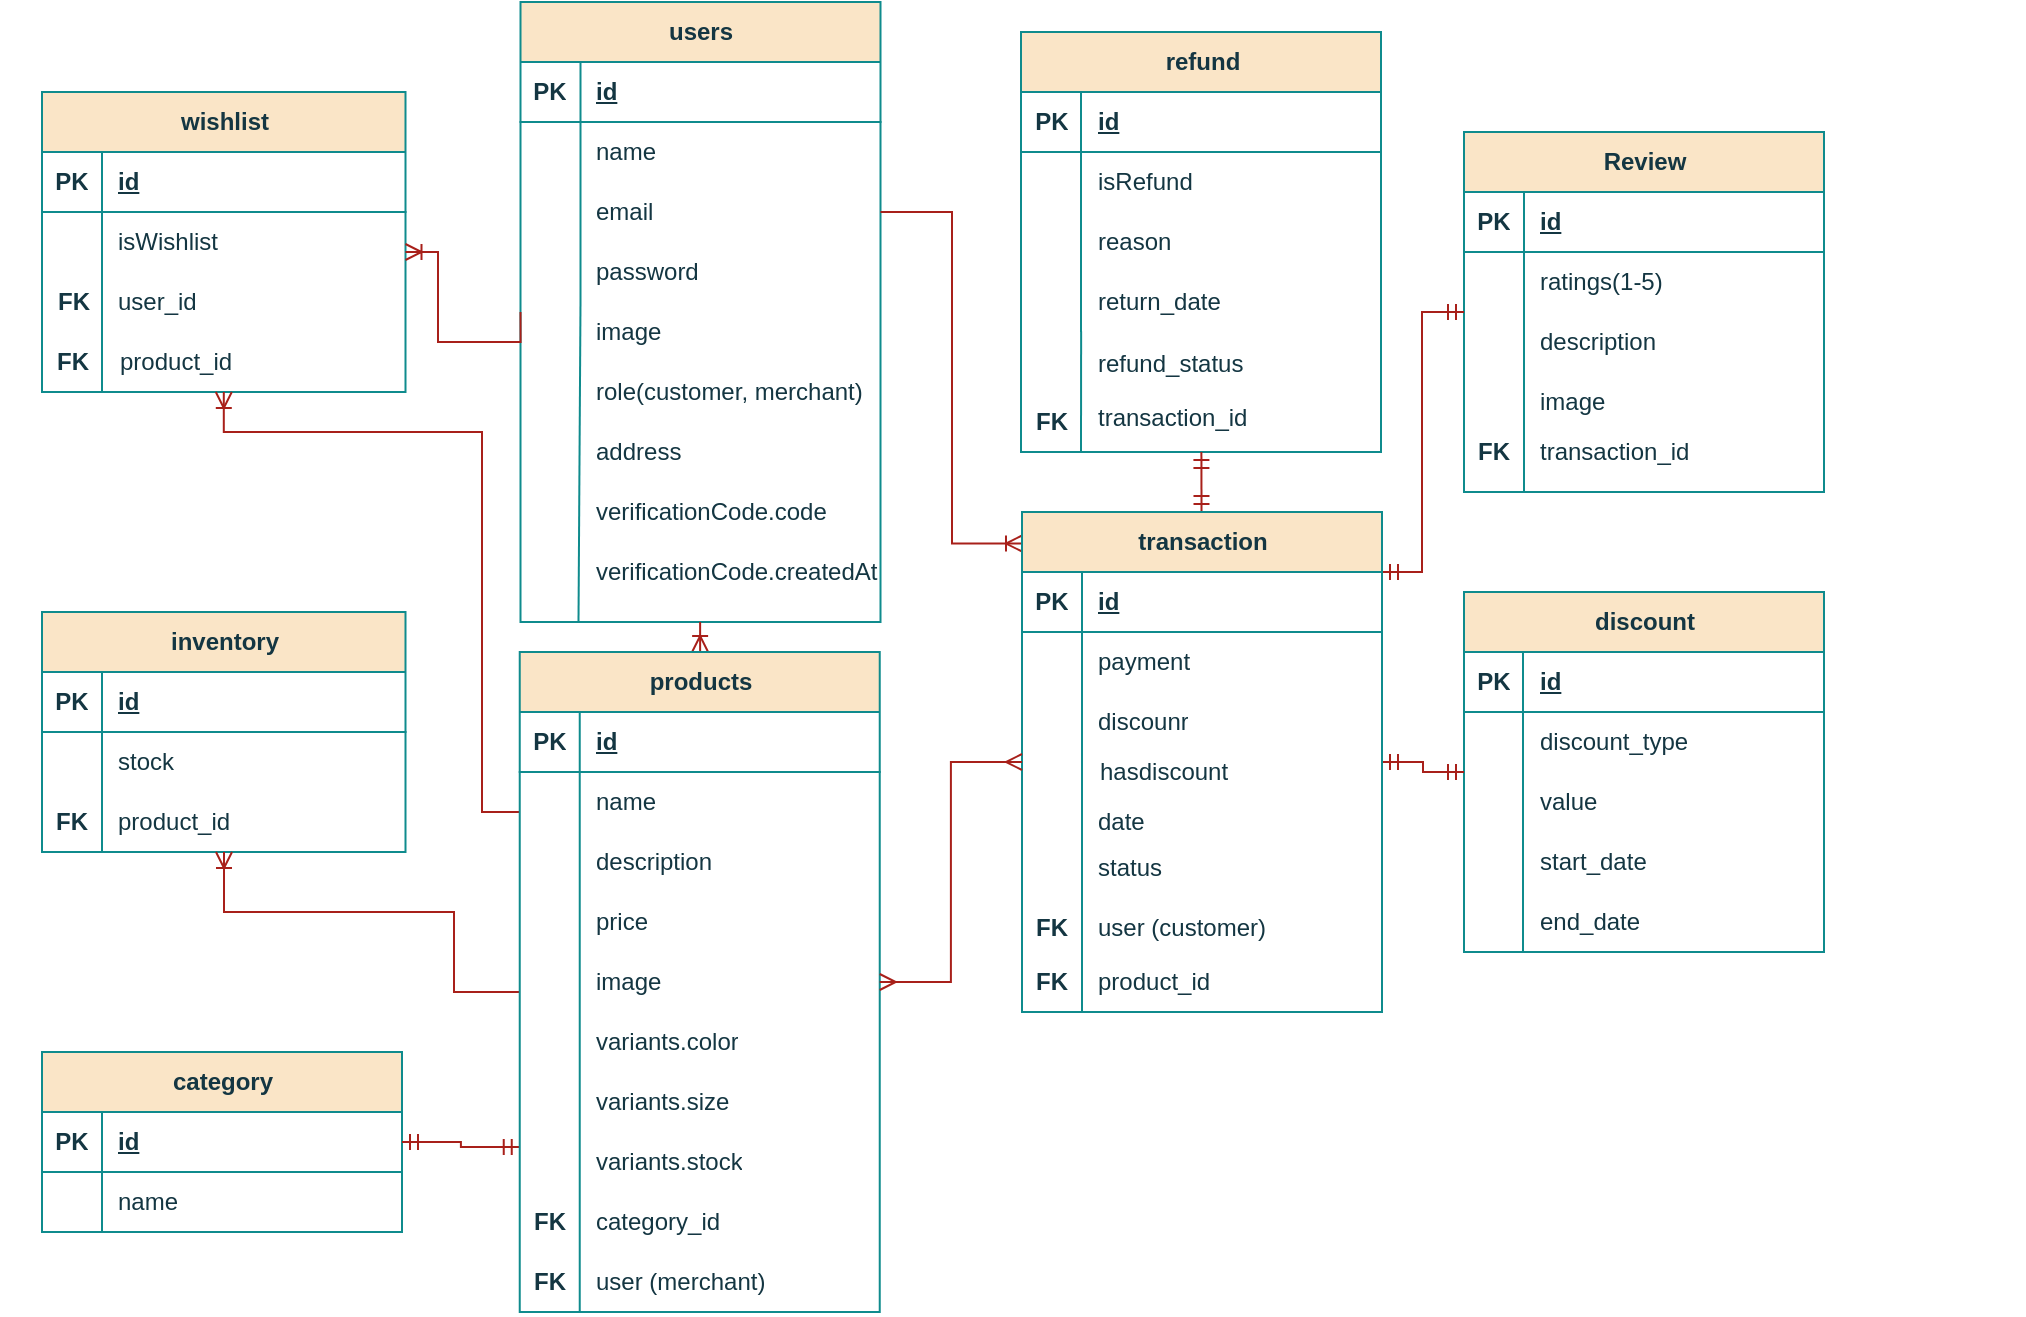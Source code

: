 <mxfile version="24.7.8">
  <diagram name="Page-1" id="ACdvJuwPoUPdqKPSAqsL">
    <mxGraphModel dx="2008" dy="2830" grid="1" gridSize="10" guides="1" tooltips="1" connect="1" arrows="1" fold="1" page="1" pageScale="1" pageWidth="850" pageHeight="1100" math="0" shadow="0">
      <root>
        <mxCell id="0" />
        <mxCell id="1" parent="0" />
        <mxCell id="D3214LXX3q9GgsMqndcq-105" value="category" style="shape=table;startSize=30;container=1;collapsible=1;childLayout=tableLayout;fixedRows=1;rowLines=0;fontStyle=1;align=center;resizeLast=1;html=1;labelBackgroundColor=none;fillColor=#FAE5C7;strokeColor=#0F8B8D;fontColor=#143642;" parent="1" vertex="1">
          <mxGeometry x="-400" y="-900" width="180" height="90" as="geometry">
            <mxRectangle x="245" y="-850" width="70" height="30" as="alternateBounds" />
          </mxGeometry>
        </mxCell>
        <mxCell id="D3214LXX3q9GgsMqndcq-106" value="" style="shape=tableRow;horizontal=0;startSize=0;swimlaneHead=0;swimlaneBody=0;fillColor=none;collapsible=0;dropTarget=0;points=[[0,0.5],[1,0.5]];portConstraint=eastwest;top=0;left=0;right=0;bottom=1;labelBackgroundColor=none;strokeColor=#0F8B8D;fontColor=#143642;" parent="D3214LXX3q9GgsMqndcq-105" vertex="1">
          <mxGeometry y="30" width="180" height="30" as="geometry" />
        </mxCell>
        <mxCell id="D3214LXX3q9GgsMqndcq-107" value="PK" style="shape=partialRectangle;connectable=0;fillColor=none;top=0;left=0;bottom=0;right=0;fontStyle=1;overflow=hidden;whiteSpace=wrap;html=1;labelBackgroundColor=none;strokeColor=#0F8B8D;fontColor=#143642;" parent="D3214LXX3q9GgsMqndcq-106" vertex="1">
          <mxGeometry width="30" height="30" as="geometry">
            <mxRectangle width="30" height="30" as="alternateBounds" />
          </mxGeometry>
        </mxCell>
        <mxCell id="D3214LXX3q9GgsMqndcq-108" value="id" style="shape=partialRectangle;connectable=0;fillColor=none;top=0;left=0;bottom=0;right=0;align=left;spacingLeft=6;fontStyle=5;overflow=hidden;whiteSpace=wrap;html=1;labelBackgroundColor=none;strokeColor=#0F8B8D;fontColor=#143642;" parent="D3214LXX3q9GgsMqndcq-106" vertex="1">
          <mxGeometry x="30" width="150" height="30" as="geometry">
            <mxRectangle width="150" height="30" as="alternateBounds" />
          </mxGeometry>
        </mxCell>
        <mxCell id="D3214LXX3q9GgsMqndcq-109" value="" style="shape=tableRow;horizontal=0;startSize=0;swimlaneHead=0;swimlaneBody=0;fillColor=none;collapsible=0;dropTarget=0;points=[[0,0.5],[1,0.5]];portConstraint=eastwest;top=0;left=0;right=0;bottom=0;labelBackgroundColor=none;strokeColor=#0F8B8D;fontColor=#143642;" parent="D3214LXX3q9GgsMqndcq-105" vertex="1">
          <mxGeometry y="60" width="180" height="30" as="geometry" />
        </mxCell>
        <mxCell id="D3214LXX3q9GgsMqndcq-110" value="" style="shape=partialRectangle;connectable=0;fillColor=none;top=0;left=0;bottom=0;right=0;editable=1;overflow=hidden;whiteSpace=wrap;html=1;labelBackgroundColor=none;strokeColor=#0F8B8D;fontColor=#143642;" parent="D3214LXX3q9GgsMqndcq-109" vertex="1">
          <mxGeometry width="30" height="30" as="geometry">
            <mxRectangle width="30" height="30" as="alternateBounds" />
          </mxGeometry>
        </mxCell>
        <mxCell id="D3214LXX3q9GgsMqndcq-111" value="name" style="shape=partialRectangle;connectable=0;fillColor=none;top=0;left=0;bottom=0;right=0;align=left;spacingLeft=6;overflow=hidden;whiteSpace=wrap;html=1;labelBackgroundColor=none;strokeColor=#0F8B8D;fontColor=#143642;" parent="D3214LXX3q9GgsMqndcq-109" vertex="1">
          <mxGeometry x="30" width="150" height="30" as="geometry">
            <mxRectangle width="150" height="30" as="alternateBounds" />
          </mxGeometry>
        </mxCell>
        <mxCell id="pXed0uvFdKhEAjnHQH5v-2" value="" style="group;labelBackgroundColor=none;fontColor=#143642;" parent="1" vertex="1" connectable="0">
          <mxGeometry x="-160.75" y="-1425" width="180" height="310" as="geometry" />
        </mxCell>
        <mxCell id="D3214LXX3q9GgsMqndcq-50" value="users" style="shape=table;startSize=30;container=1;collapsible=1;childLayout=tableLayout;fixedRows=1;rowLines=0;fontStyle=1;align=center;resizeLast=1;html=1;labelBackgroundColor=none;fillColor=#FAE5C7;strokeColor=#0F8B8D;fontColor=#143642;" parent="pXed0uvFdKhEAjnHQH5v-2" vertex="1">
          <mxGeometry width="180" height="310" as="geometry" />
        </mxCell>
        <mxCell id="D3214LXX3q9GgsMqndcq-51" value="" style="shape=tableRow;horizontal=0;startSize=0;swimlaneHead=0;swimlaneBody=0;fillColor=none;collapsible=0;dropTarget=0;points=[[0,0.5],[1,0.5]];portConstraint=eastwest;top=0;left=0;right=0;bottom=1;labelBackgroundColor=none;strokeColor=#0F8B8D;fontColor=#143642;" parent="D3214LXX3q9GgsMqndcq-50" vertex="1">
          <mxGeometry y="30" width="180" height="30" as="geometry" />
        </mxCell>
        <mxCell id="D3214LXX3q9GgsMqndcq-52" value="PK" style="shape=partialRectangle;connectable=0;fillColor=none;top=0;left=0;bottom=0;right=0;fontStyle=1;overflow=hidden;whiteSpace=wrap;html=1;labelBackgroundColor=none;strokeColor=#0F8B8D;fontColor=#143642;" parent="D3214LXX3q9GgsMqndcq-51" vertex="1">
          <mxGeometry width="30" height="30" as="geometry">
            <mxRectangle width="30" height="30" as="alternateBounds" />
          </mxGeometry>
        </mxCell>
        <mxCell id="D3214LXX3q9GgsMqndcq-53" value="id" style="shape=partialRectangle;connectable=0;fillColor=none;top=0;left=0;bottom=0;right=0;align=left;spacingLeft=6;fontStyle=5;overflow=hidden;whiteSpace=wrap;html=1;labelBackgroundColor=none;strokeColor=#0F8B8D;fontColor=#143642;" parent="D3214LXX3q9GgsMqndcq-51" vertex="1">
          <mxGeometry x="30" width="150" height="30" as="geometry">
            <mxRectangle width="150" height="30" as="alternateBounds" />
          </mxGeometry>
        </mxCell>
        <mxCell id="D3214LXX3q9GgsMqndcq-54" value="" style="shape=tableRow;horizontal=0;startSize=0;swimlaneHead=0;swimlaneBody=0;fillColor=none;collapsible=0;dropTarget=0;points=[[0,0.5],[1,0.5]];portConstraint=eastwest;top=0;left=0;right=0;bottom=0;labelBackgroundColor=none;strokeColor=#0F8B8D;fontColor=#143642;" parent="D3214LXX3q9GgsMqndcq-50" vertex="1">
          <mxGeometry y="60" width="180" height="30" as="geometry" />
        </mxCell>
        <mxCell id="D3214LXX3q9GgsMqndcq-55" value="" style="shape=partialRectangle;connectable=0;fillColor=none;top=0;left=0;bottom=0;right=0;editable=1;overflow=hidden;whiteSpace=wrap;html=1;labelBackgroundColor=none;strokeColor=#0F8B8D;fontColor=#143642;" parent="D3214LXX3q9GgsMqndcq-54" vertex="1">
          <mxGeometry width="30" height="30" as="geometry">
            <mxRectangle width="30" height="30" as="alternateBounds" />
          </mxGeometry>
        </mxCell>
        <mxCell id="D3214LXX3q9GgsMqndcq-56" value="name" style="shape=partialRectangle;connectable=0;fillColor=none;top=0;left=0;bottom=0;right=0;align=left;spacingLeft=6;overflow=hidden;whiteSpace=wrap;html=1;labelBackgroundColor=none;strokeColor=#0F8B8D;fontColor=#143642;" parent="D3214LXX3q9GgsMqndcq-54" vertex="1">
          <mxGeometry x="30" width="150" height="30" as="geometry">
            <mxRectangle width="150" height="30" as="alternateBounds" />
          </mxGeometry>
        </mxCell>
        <mxCell id="D3214LXX3q9GgsMqndcq-57" value="" style="shape=tableRow;horizontal=0;startSize=0;swimlaneHead=0;swimlaneBody=0;fillColor=none;collapsible=0;dropTarget=0;points=[[0,0.5],[1,0.5]];portConstraint=eastwest;top=0;left=0;right=0;bottom=0;labelBackgroundColor=none;strokeColor=#0F8B8D;fontColor=#143642;" parent="D3214LXX3q9GgsMqndcq-50" vertex="1">
          <mxGeometry y="90" width="180" height="30" as="geometry" />
        </mxCell>
        <mxCell id="D3214LXX3q9GgsMqndcq-58" value="" style="shape=partialRectangle;connectable=0;fillColor=none;top=0;left=0;bottom=0;right=0;editable=1;overflow=hidden;whiteSpace=wrap;html=1;labelBackgroundColor=none;strokeColor=#0F8B8D;fontColor=#143642;" parent="D3214LXX3q9GgsMqndcq-57" vertex="1">
          <mxGeometry width="30" height="30" as="geometry">
            <mxRectangle width="30" height="30" as="alternateBounds" />
          </mxGeometry>
        </mxCell>
        <mxCell id="D3214LXX3q9GgsMqndcq-59" value="email" style="shape=partialRectangle;connectable=0;fillColor=none;top=0;left=0;bottom=0;right=0;align=left;spacingLeft=6;overflow=hidden;whiteSpace=wrap;html=1;labelBackgroundColor=none;strokeColor=#0F8B8D;fontColor=#143642;" parent="D3214LXX3q9GgsMqndcq-57" vertex="1">
          <mxGeometry x="30" width="150" height="30" as="geometry">
            <mxRectangle width="150" height="30" as="alternateBounds" />
          </mxGeometry>
        </mxCell>
        <mxCell id="D3214LXX3q9GgsMqndcq-60" value="" style="shape=tableRow;horizontal=0;startSize=0;swimlaneHead=0;swimlaneBody=0;fillColor=none;collapsible=0;dropTarget=0;points=[[0,0.5],[1,0.5]];portConstraint=eastwest;top=0;left=0;right=0;bottom=0;labelBackgroundColor=none;strokeColor=#0F8B8D;fontColor=#143642;" parent="D3214LXX3q9GgsMqndcq-50" vertex="1">
          <mxGeometry y="120" width="180" height="30" as="geometry" />
        </mxCell>
        <mxCell id="D3214LXX3q9GgsMqndcq-61" value="" style="shape=partialRectangle;connectable=0;fillColor=none;top=0;left=0;bottom=0;right=0;editable=1;overflow=hidden;whiteSpace=wrap;html=1;labelBackgroundColor=none;strokeColor=#0F8B8D;fontColor=#143642;" parent="D3214LXX3q9GgsMqndcq-60" vertex="1">
          <mxGeometry width="30" height="30" as="geometry">
            <mxRectangle width="30" height="30" as="alternateBounds" />
          </mxGeometry>
        </mxCell>
        <mxCell id="D3214LXX3q9GgsMqndcq-62" value="password" style="shape=partialRectangle;connectable=0;fillColor=none;top=0;left=0;bottom=0;right=0;align=left;spacingLeft=6;overflow=hidden;whiteSpace=wrap;html=1;labelBackgroundColor=none;strokeColor=#0F8B8D;fontColor=#143642;" parent="D3214LXX3q9GgsMqndcq-60" vertex="1">
          <mxGeometry x="30" width="150" height="30" as="geometry">
            <mxRectangle width="150" height="30" as="alternateBounds" />
          </mxGeometry>
        </mxCell>
        <mxCell id="D3214LXX3q9GgsMqndcq-63" value="" style="endArrow=none;html=1;rounded=0;labelBackgroundColor=none;strokeColor=#0f8b8d;fontColor=default;" parent="pXed0uvFdKhEAjnHQH5v-2" edge="1">
          <mxGeometry relative="1" as="geometry">
            <mxPoint x="30" y="150" as="sourcePoint" />
            <mxPoint x="29" y="310" as="targetPoint" />
          </mxGeometry>
        </mxCell>
        <mxCell id="D3214LXX3q9GgsMqndcq-66" value="image" style="shape=partialRectangle;connectable=0;fillColor=none;top=0;left=0;bottom=0;right=0;align=left;spacingLeft=6;overflow=hidden;whiteSpace=wrap;html=1;labelBackgroundColor=none;strokeColor=#0F8B8D;fontColor=#143642;" parent="pXed0uvFdKhEAjnHQH5v-2" vertex="1">
          <mxGeometry x="30" y="150" width="150" height="30" as="geometry">
            <mxRectangle width="150" height="30" as="alternateBounds" />
          </mxGeometry>
        </mxCell>
        <mxCell id="D3214LXX3q9GgsMqndcq-67" value="role(customer, merchant)" style="shape=partialRectangle;connectable=0;fillColor=none;top=0;left=0;bottom=0;right=0;align=left;spacingLeft=6;overflow=hidden;whiteSpace=wrap;html=1;labelBackgroundColor=none;strokeColor=#0F8B8D;fontColor=#143642;" parent="pXed0uvFdKhEAjnHQH5v-2" vertex="1">
          <mxGeometry x="30" y="180" width="150" height="30" as="geometry">
            <mxRectangle width="150" height="30" as="alternateBounds" />
          </mxGeometry>
        </mxCell>
        <mxCell id="D3214LXX3q9GgsMqndcq-68" value="&amp;nbsp;" style="text;html=1;align=center;verticalAlign=middle;resizable=0;points=[];autosize=1;strokeColor=none;fillColor=none;labelBackgroundColor=none;fontColor=#143642;" parent="pXed0uvFdKhEAjnHQH5v-2" vertex="1">
          <mxGeometry x="144" y="248" width="30" height="30" as="geometry" />
        </mxCell>
        <mxCell id="D3214LXX3q9GgsMqndcq-69" value="verificationCode.code" style="shape=partialRectangle;connectable=0;fillColor=none;top=0;left=0;bottom=0;right=0;align=left;spacingLeft=6;overflow=hidden;whiteSpace=wrap;html=1;labelBackgroundColor=none;strokeColor=#0F8B8D;fontColor=#143642;" parent="pXed0uvFdKhEAjnHQH5v-2" vertex="1">
          <mxGeometry x="29.5" y="240" width="150.5" height="30" as="geometry">
            <mxRectangle width="150" height="30" as="alternateBounds" />
          </mxGeometry>
        </mxCell>
        <mxCell id="D3214LXX3q9GgsMqndcq-70" value="verificationCode.createdAt" style="shape=partialRectangle;connectable=0;fillColor=none;top=0;left=0;bottom=0;right=0;align=left;spacingLeft=6;overflow=hidden;whiteSpace=wrap;html=1;labelBackgroundColor=none;strokeColor=#0F8B8D;fontColor=#143642;" parent="pXed0uvFdKhEAjnHQH5v-2" vertex="1">
          <mxGeometry x="29.5" y="270" width="150.5" height="30" as="geometry">
            <mxRectangle width="150" height="30" as="alternateBounds" />
          </mxGeometry>
        </mxCell>
        <mxCell id="D3214LXX3q9GgsMqndcq-225" value="address" style="shape=partialRectangle;connectable=0;fillColor=none;top=0;left=0;bottom=0;right=0;align=left;spacingLeft=6;overflow=hidden;whiteSpace=wrap;html=1;labelBackgroundColor=none;strokeColor=#0F8B8D;fontColor=#143642;" parent="pXed0uvFdKhEAjnHQH5v-2" vertex="1">
          <mxGeometry x="29.5" y="210" width="150" height="30" as="geometry">
            <mxRectangle width="150" height="30" as="alternateBounds" />
          </mxGeometry>
        </mxCell>
        <mxCell id="pXed0uvFdKhEAjnHQH5v-46" value="" style="group;labelBackgroundColor=none;fontColor=#143642;" parent="1" vertex="1" connectable="0">
          <mxGeometry x="89.5" y="-1410" width="181" height="210" as="geometry" />
        </mxCell>
        <mxCell id="D3214LXX3q9GgsMqndcq-231" value="" style="shape=partialRectangle;connectable=0;fillColor=none;top=0;left=0;bottom=0;right=0;align=left;spacingLeft=6;overflow=hidden;whiteSpace=wrap;html=1;labelBackgroundColor=none;strokeColor=#0F8B8D;fontColor=#143642;" parent="pXed0uvFdKhEAjnHQH5v-46" vertex="1">
          <mxGeometry x="30" y="150" width="150" height="30" as="geometry">
            <mxRectangle width="150" height="30" as="alternateBounds" />
          </mxGeometry>
        </mxCell>
        <mxCell id="D3214LXX3q9GgsMqndcq-232" value="refund" style="shape=table;startSize=30;container=1;collapsible=1;childLayout=tableLayout;fixedRows=1;rowLines=0;fontStyle=1;align=center;resizeLast=1;html=1;labelBackgroundColor=none;fillColor=#FAE5C7;strokeColor=#0F8B8D;fontColor=#143642;" parent="pXed0uvFdKhEAjnHQH5v-46" vertex="1">
          <mxGeometry width="180" height="210" as="geometry" />
        </mxCell>
        <mxCell id="D3214LXX3q9GgsMqndcq-233" value="" style="shape=tableRow;horizontal=0;startSize=0;swimlaneHead=0;swimlaneBody=0;fillColor=none;collapsible=0;dropTarget=0;points=[[0,0.5],[1,0.5]];portConstraint=eastwest;top=0;left=0;right=0;bottom=1;labelBackgroundColor=none;strokeColor=#0F8B8D;fontColor=#143642;" parent="D3214LXX3q9GgsMqndcq-232" vertex="1">
          <mxGeometry y="30" width="180" height="30" as="geometry" />
        </mxCell>
        <mxCell id="D3214LXX3q9GgsMqndcq-234" value="PK" style="shape=partialRectangle;connectable=0;fillColor=none;top=0;left=0;bottom=0;right=0;fontStyle=1;overflow=hidden;whiteSpace=wrap;html=1;labelBackgroundColor=none;strokeColor=#0F8B8D;fontColor=#143642;" parent="D3214LXX3q9GgsMqndcq-233" vertex="1">
          <mxGeometry width="30" height="30" as="geometry">
            <mxRectangle width="30" height="30" as="alternateBounds" />
          </mxGeometry>
        </mxCell>
        <mxCell id="D3214LXX3q9GgsMqndcq-235" value="id" style="shape=partialRectangle;connectable=0;fillColor=none;top=0;left=0;bottom=0;right=0;align=left;spacingLeft=6;fontStyle=5;overflow=hidden;whiteSpace=wrap;html=1;labelBackgroundColor=none;strokeColor=#0F8B8D;fontColor=#143642;" parent="D3214LXX3q9GgsMqndcq-233" vertex="1">
          <mxGeometry x="30" width="150" height="30" as="geometry">
            <mxRectangle width="150" height="30" as="alternateBounds" />
          </mxGeometry>
        </mxCell>
        <mxCell id="D3214LXX3q9GgsMqndcq-236" value="" style="shape=tableRow;horizontal=0;startSize=0;swimlaneHead=0;swimlaneBody=0;fillColor=none;collapsible=0;dropTarget=0;points=[[0,0.5],[1,0.5]];portConstraint=eastwest;top=0;left=0;right=0;bottom=0;labelBackgroundColor=none;strokeColor=#0F8B8D;fontColor=#143642;" parent="D3214LXX3q9GgsMqndcq-232" vertex="1">
          <mxGeometry y="60" width="180" height="30" as="geometry" />
        </mxCell>
        <mxCell id="D3214LXX3q9GgsMqndcq-237" value="" style="shape=partialRectangle;connectable=0;fillColor=none;top=0;left=0;bottom=0;right=0;editable=1;overflow=hidden;whiteSpace=wrap;html=1;labelBackgroundColor=none;strokeColor=#0F8B8D;fontColor=#143642;" parent="D3214LXX3q9GgsMqndcq-236" vertex="1">
          <mxGeometry width="30" height="30" as="geometry">
            <mxRectangle width="30" height="30" as="alternateBounds" />
          </mxGeometry>
        </mxCell>
        <mxCell id="D3214LXX3q9GgsMqndcq-238" value="&lt;font style=&quot;font-size: 12px;&quot;&gt;isRefund&lt;/font&gt;" style="shape=partialRectangle;connectable=0;fillColor=none;top=0;left=0;bottom=0;right=0;align=left;spacingLeft=6;overflow=hidden;whiteSpace=wrap;html=1;labelBackgroundColor=none;strokeColor=#0F8B8D;fontColor=#143642;" parent="D3214LXX3q9GgsMqndcq-236" vertex="1">
          <mxGeometry x="30" width="150" height="30" as="geometry">
            <mxRectangle width="150" height="30" as="alternateBounds" />
          </mxGeometry>
        </mxCell>
        <mxCell id="D3214LXX3q9GgsMqndcq-239" value="" style="shape=tableRow;horizontal=0;startSize=0;swimlaneHead=0;swimlaneBody=0;fillColor=none;collapsible=0;dropTarget=0;points=[[0,0.5],[1,0.5]];portConstraint=eastwest;top=0;left=0;right=0;bottom=0;labelBackgroundColor=none;strokeColor=#0F8B8D;fontColor=#143642;" parent="D3214LXX3q9GgsMqndcq-232" vertex="1">
          <mxGeometry y="90" width="180" height="30" as="geometry" />
        </mxCell>
        <mxCell id="D3214LXX3q9GgsMqndcq-240" value="" style="shape=partialRectangle;connectable=0;fillColor=none;top=0;left=0;bottom=0;right=0;editable=1;overflow=hidden;whiteSpace=wrap;html=1;labelBackgroundColor=none;strokeColor=#0F8B8D;fontColor=#143642;" parent="D3214LXX3q9GgsMqndcq-239" vertex="1">
          <mxGeometry width="30" height="30" as="geometry">
            <mxRectangle width="30" height="30" as="alternateBounds" />
          </mxGeometry>
        </mxCell>
        <mxCell id="D3214LXX3q9GgsMqndcq-241" value="reason" style="shape=partialRectangle;connectable=0;fillColor=none;top=0;left=0;bottom=0;right=0;align=left;spacingLeft=6;overflow=hidden;whiteSpace=wrap;html=1;labelBackgroundColor=none;strokeColor=#0F8B8D;fontColor=#143642;" parent="D3214LXX3q9GgsMqndcq-239" vertex="1">
          <mxGeometry x="30" width="150" height="30" as="geometry">
            <mxRectangle width="150" height="30" as="alternateBounds" />
          </mxGeometry>
        </mxCell>
        <mxCell id="D3214LXX3q9GgsMqndcq-242" value="" style="shape=tableRow;horizontal=0;startSize=0;swimlaneHead=0;swimlaneBody=0;fillColor=none;collapsible=0;dropTarget=0;points=[[0,0.5],[1,0.5]];portConstraint=eastwest;top=0;left=0;right=0;bottom=0;labelBackgroundColor=none;strokeColor=#0F8B8D;fontColor=#143642;" parent="D3214LXX3q9GgsMqndcq-232" vertex="1">
          <mxGeometry y="120" width="180" height="30" as="geometry" />
        </mxCell>
        <mxCell id="D3214LXX3q9GgsMqndcq-243" value="" style="shape=partialRectangle;connectable=0;fillColor=none;top=0;left=0;bottom=0;right=0;editable=1;overflow=hidden;whiteSpace=wrap;html=1;labelBackgroundColor=none;strokeColor=#0F8B8D;fontColor=#143642;" parent="D3214LXX3q9GgsMqndcq-242" vertex="1">
          <mxGeometry width="30" height="30" as="geometry">
            <mxRectangle width="30" height="30" as="alternateBounds" />
          </mxGeometry>
        </mxCell>
        <mxCell id="D3214LXX3q9GgsMqndcq-244" value="return_date" style="shape=partialRectangle;connectable=0;fillColor=none;top=0;left=0;bottom=0;right=0;align=left;spacingLeft=6;overflow=hidden;whiteSpace=wrap;html=1;labelBackgroundColor=none;strokeColor=#0F8B8D;fontColor=#143642;" parent="D3214LXX3q9GgsMqndcq-242" vertex="1">
          <mxGeometry x="30" width="150" height="30" as="geometry">
            <mxRectangle width="150" height="30" as="alternateBounds" />
          </mxGeometry>
        </mxCell>
        <mxCell id="D3214LXX3q9GgsMqndcq-245" value="" style="endArrow=none;html=1;rounded=0;exitX=0.167;exitY=0.986;exitDx=0;exitDy=0;exitPerimeter=0;labelBackgroundColor=none;strokeColor=#0f8b8d;fontColor=default;" parent="pXed0uvFdKhEAjnHQH5v-46" edge="1">
          <mxGeometry relative="1" as="geometry">
            <mxPoint x="30.06" y="149.58" as="sourcePoint" />
            <mxPoint x="30" y="210" as="targetPoint" />
          </mxGeometry>
        </mxCell>
        <mxCell id="D3214LXX3q9GgsMqndcq-246" value="&lt;span style=&quot;border-color: var(--border-color);&quot;&gt;&lt;font style=&quot;font-size: 12px;&quot;&gt;refund_status&lt;br&gt;&lt;/font&gt;&lt;/span&gt;" style="shape=partialRectangle;connectable=0;fillColor=none;top=0;left=0;bottom=0;right=0;align=left;spacingLeft=6;overflow=hidden;whiteSpace=wrap;html=1;labelBackgroundColor=none;strokeColor=#0F8B8D;fontColor=#143642;" parent="pXed0uvFdKhEAjnHQH5v-46" vertex="1">
          <mxGeometry x="30" y="153" width="151" height="25" as="geometry">
            <mxRectangle width="150" height="30" as="alternateBounds" />
          </mxGeometry>
        </mxCell>
        <mxCell id="D3214LXX3q9GgsMqndcq-248" value="&lt;span style=&quot;border-color: var(--border-color);&quot;&gt;&lt;font style=&quot;font-size: 12px;&quot;&gt;transaction_id&lt;br&gt;&lt;/font&gt;&lt;/span&gt;" style="shape=partialRectangle;connectable=0;fillColor=none;top=0;left=0;bottom=0;right=0;align=left;spacingLeft=6;overflow=hidden;whiteSpace=wrap;html=1;labelBackgroundColor=none;strokeColor=#0F8B8D;fontColor=#143642;" parent="pXed0uvFdKhEAjnHQH5v-46" vertex="1">
          <mxGeometry x="30.5" y="180" width="150" height="25" as="geometry">
            <mxRectangle width="150" height="30" as="alternateBounds" />
          </mxGeometry>
        </mxCell>
        <mxCell id="D3214LXX3q9GgsMqndcq-249" value="FK" style="shape=partialRectangle;connectable=0;fillColor=none;top=0;left=0;bottom=0;right=0;fontStyle=1;overflow=hidden;whiteSpace=wrap;html=1;labelBackgroundColor=none;strokeColor=#0F8B8D;fontColor=#143642;" parent="pXed0uvFdKhEAjnHQH5v-46" vertex="1">
          <mxGeometry y="180" width="30" height="30" as="geometry">
            <mxRectangle width="30" height="30" as="alternateBounds" />
          </mxGeometry>
        </mxCell>
        <mxCell id="pXed0uvFdKhEAjnHQH5v-47" value="" style="group;labelBackgroundColor=none;fontColor=#143642;" parent="1" vertex="1" connectable="0">
          <mxGeometry x="311" y="-1360" width="180" height="180" as="geometry" />
        </mxCell>
        <mxCell id="D3214LXX3q9GgsMqndcq-263" value="Review" style="shape=table;startSize=30;container=1;collapsible=1;childLayout=tableLayout;fixedRows=1;rowLines=0;fontStyle=1;align=center;resizeLast=1;html=1;labelBackgroundColor=none;fillColor=#FAE5C7;strokeColor=#0F8B8D;fontColor=#143642;" parent="pXed0uvFdKhEAjnHQH5v-47" vertex="1">
          <mxGeometry width="180" height="180" as="geometry" />
        </mxCell>
        <mxCell id="D3214LXX3q9GgsMqndcq-264" value="" style="shape=tableRow;horizontal=0;startSize=0;swimlaneHead=0;swimlaneBody=0;fillColor=none;collapsible=0;dropTarget=0;points=[[0,0.5],[1,0.5]];portConstraint=eastwest;top=0;left=0;right=0;bottom=1;labelBackgroundColor=none;strokeColor=#0F8B8D;fontColor=#143642;" parent="D3214LXX3q9GgsMqndcq-263" vertex="1">
          <mxGeometry y="30" width="180" height="30" as="geometry" />
        </mxCell>
        <mxCell id="D3214LXX3q9GgsMqndcq-265" value="PK" style="shape=partialRectangle;connectable=0;fillColor=none;top=0;left=0;bottom=0;right=0;fontStyle=1;overflow=hidden;whiteSpace=wrap;html=1;labelBackgroundColor=none;strokeColor=#0F8B8D;fontColor=#143642;" parent="D3214LXX3q9GgsMqndcq-264" vertex="1">
          <mxGeometry width="30" height="30" as="geometry">
            <mxRectangle width="30" height="30" as="alternateBounds" />
          </mxGeometry>
        </mxCell>
        <mxCell id="D3214LXX3q9GgsMqndcq-266" value="id" style="shape=partialRectangle;connectable=0;fillColor=none;top=0;left=0;bottom=0;right=0;align=left;spacingLeft=6;fontStyle=5;overflow=hidden;whiteSpace=wrap;html=1;labelBackgroundColor=none;strokeColor=#0F8B8D;fontColor=#143642;" parent="D3214LXX3q9GgsMqndcq-264" vertex="1">
          <mxGeometry x="30" width="150" height="30" as="geometry">
            <mxRectangle width="150" height="30" as="alternateBounds" />
          </mxGeometry>
        </mxCell>
        <mxCell id="D3214LXX3q9GgsMqndcq-267" value="" style="shape=tableRow;horizontal=0;startSize=0;swimlaneHead=0;swimlaneBody=0;fillColor=none;collapsible=0;dropTarget=0;points=[[0,0.5],[1,0.5]];portConstraint=eastwest;top=0;left=0;right=0;bottom=0;labelBackgroundColor=none;strokeColor=#0F8B8D;fontColor=#143642;" parent="D3214LXX3q9GgsMqndcq-263" vertex="1">
          <mxGeometry y="60" width="180" height="30" as="geometry" />
        </mxCell>
        <mxCell id="D3214LXX3q9GgsMqndcq-268" value="" style="shape=partialRectangle;connectable=0;fillColor=none;top=0;left=0;bottom=0;right=0;editable=1;overflow=hidden;whiteSpace=wrap;html=1;labelBackgroundColor=none;strokeColor=#0F8B8D;fontColor=#143642;" parent="D3214LXX3q9GgsMqndcq-267" vertex="1">
          <mxGeometry width="30" height="30" as="geometry">
            <mxRectangle width="30" height="30" as="alternateBounds" />
          </mxGeometry>
        </mxCell>
        <mxCell id="D3214LXX3q9GgsMqndcq-269" value="ratings(1-5)" style="shape=partialRectangle;connectable=0;fillColor=none;top=0;left=0;bottom=0;right=0;align=left;spacingLeft=6;overflow=hidden;whiteSpace=wrap;html=1;labelBackgroundColor=none;strokeColor=#0F8B8D;fontColor=#143642;" parent="D3214LXX3q9GgsMqndcq-267" vertex="1">
          <mxGeometry x="30" width="150" height="30" as="geometry">
            <mxRectangle width="150" height="30" as="alternateBounds" />
          </mxGeometry>
        </mxCell>
        <mxCell id="D3214LXX3q9GgsMqndcq-270" value="" style="shape=tableRow;horizontal=0;startSize=0;swimlaneHead=0;swimlaneBody=0;fillColor=none;collapsible=0;dropTarget=0;points=[[0,0.5],[1,0.5]];portConstraint=eastwest;top=0;left=0;right=0;bottom=0;labelBackgroundColor=none;strokeColor=#0F8B8D;fontColor=#143642;" parent="D3214LXX3q9GgsMqndcq-263" vertex="1">
          <mxGeometry y="90" width="180" height="30" as="geometry" />
        </mxCell>
        <mxCell id="D3214LXX3q9GgsMqndcq-271" value="" style="shape=partialRectangle;connectable=0;fillColor=none;top=0;left=0;bottom=0;right=0;editable=1;overflow=hidden;whiteSpace=wrap;html=1;labelBackgroundColor=none;strokeColor=#0F8B8D;fontColor=#143642;" parent="D3214LXX3q9GgsMqndcq-270" vertex="1">
          <mxGeometry width="30" height="30" as="geometry">
            <mxRectangle width="30" height="30" as="alternateBounds" />
          </mxGeometry>
        </mxCell>
        <mxCell id="D3214LXX3q9GgsMqndcq-272" value="description" style="shape=partialRectangle;connectable=0;fillColor=none;top=0;left=0;bottom=0;right=0;align=left;spacingLeft=6;overflow=hidden;whiteSpace=wrap;html=1;labelBackgroundColor=none;strokeColor=#0F8B8D;fontColor=#143642;" parent="D3214LXX3q9GgsMqndcq-270" vertex="1">
          <mxGeometry x="30" width="150" height="30" as="geometry">
            <mxRectangle width="150" height="30" as="alternateBounds" />
          </mxGeometry>
        </mxCell>
        <mxCell id="D3214LXX3q9GgsMqndcq-273" value="" style="shape=tableRow;horizontal=0;startSize=0;swimlaneHead=0;swimlaneBody=0;fillColor=none;collapsible=0;dropTarget=0;points=[[0,0.5],[1,0.5]];portConstraint=eastwest;top=0;left=0;right=0;bottom=0;labelBackgroundColor=none;strokeColor=#0F8B8D;fontColor=#143642;" parent="D3214LXX3q9GgsMqndcq-263" vertex="1">
          <mxGeometry y="120" width="180" height="30" as="geometry" />
        </mxCell>
        <mxCell id="D3214LXX3q9GgsMqndcq-274" value="" style="shape=partialRectangle;connectable=0;fillColor=none;top=0;left=0;bottom=0;right=0;editable=1;overflow=hidden;whiteSpace=wrap;html=1;labelBackgroundColor=none;strokeColor=#0F8B8D;fontColor=#143642;" parent="D3214LXX3q9GgsMqndcq-273" vertex="1">
          <mxGeometry width="30" height="30" as="geometry">
            <mxRectangle width="30" height="30" as="alternateBounds" />
          </mxGeometry>
        </mxCell>
        <mxCell id="D3214LXX3q9GgsMqndcq-275" value="" style="shape=partialRectangle;connectable=0;fillColor=none;top=0;left=0;bottom=0;right=0;align=left;spacingLeft=6;overflow=hidden;whiteSpace=wrap;html=1;labelBackgroundColor=none;strokeColor=#0F8B8D;fontColor=#143642;" parent="D3214LXX3q9GgsMqndcq-273" vertex="1">
          <mxGeometry x="30" width="150" height="30" as="geometry">
            <mxRectangle width="150" height="30" as="alternateBounds" />
          </mxGeometry>
        </mxCell>
        <mxCell id="D3214LXX3q9GgsMqndcq-276" value="" style="endArrow=none;html=1;rounded=0;labelBackgroundColor=none;strokeColor=#0f8b8d;fontColor=default;" parent="pXed0uvFdKhEAjnHQH5v-47" edge="1">
          <mxGeometry relative="1" as="geometry">
            <mxPoint x="30" y="150" as="sourcePoint" />
            <mxPoint x="30" y="180" as="targetPoint" />
          </mxGeometry>
        </mxCell>
        <mxCell id="D3214LXX3q9GgsMqndcq-277" value="transaction_id" style="shape=partialRectangle;connectable=0;fillColor=none;top=0;left=0;bottom=0;right=0;align=left;spacingLeft=6;overflow=hidden;whiteSpace=wrap;html=1;labelBackgroundColor=none;strokeColor=#0F8B8D;fontColor=#143642;" parent="pXed0uvFdKhEAjnHQH5v-47" vertex="1">
          <mxGeometry x="30" y="145" width="150" height="30" as="geometry">
            <mxRectangle width="150" height="30" as="alternateBounds" />
          </mxGeometry>
        </mxCell>
        <mxCell id="D3214LXX3q9GgsMqndcq-278" value="FK" style="shape=partialRectangle;connectable=0;fillColor=none;top=0;left=0;bottom=0;right=0;fontStyle=1;overflow=hidden;whiteSpace=wrap;html=1;labelBackgroundColor=none;strokeColor=#0F8B8D;fontColor=#143642;" parent="pXed0uvFdKhEAjnHQH5v-47" vertex="1">
          <mxGeometry y="145" width="30" height="30" as="geometry">
            <mxRectangle width="30" height="30" as="alternateBounds" />
          </mxGeometry>
        </mxCell>
        <mxCell id="D3214LXX3q9GgsMqndcq-279" value="image" style="shape=partialRectangle;connectable=0;fillColor=none;top=0;left=0;bottom=0;right=0;align=left;spacingLeft=6;overflow=hidden;whiteSpace=wrap;html=1;labelBackgroundColor=none;strokeColor=#0F8B8D;fontColor=#143642;" parent="pXed0uvFdKhEAjnHQH5v-47" vertex="1">
          <mxGeometry x="30" y="120" width="150" height="30" as="geometry">
            <mxRectangle width="150" height="30" as="alternateBounds" />
          </mxGeometry>
        </mxCell>
        <mxCell id="pXed0uvFdKhEAjnHQH5v-48" value="" style="group;labelBackgroundColor=none;fontColor=#143642;" parent="1" vertex="1" connectable="0">
          <mxGeometry x="-400" y="-1380" width="181.75" height="150" as="geometry" />
        </mxCell>
        <mxCell id="D3214LXX3q9GgsMqndcq-112" value="wishlist" style="shape=table;startSize=30;container=1;collapsible=1;childLayout=tableLayout;fixedRows=1;rowLines=0;fontStyle=1;align=center;resizeLast=1;html=1;labelBackgroundColor=none;fillColor=#FAE5C7;strokeColor=#0F8B8D;fontColor=#143642;" parent="pXed0uvFdKhEAjnHQH5v-48" vertex="1">
          <mxGeometry width="181.75" height="150" as="geometry" />
        </mxCell>
        <mxCell id="D3214LXX3q9GgsMqndcq-113" value="" style="shape=tableRow;horizontal=0;startSize=0;swimlaneHead=0;swimlaneBody=0;fillColor=none;collapsible=0;dropTarget=0;points=[[0,0.5],[1,0.5]];portConstraint=eastwest;top=0;left=0;right=0;bottom=1;labelBackgroundColor=none;strokeColor=#0F8B8D;fontColor=#143642;" parent="D3214LXX3q9GgsMqndcq-112" vertex="1">
          <mxGeometry y="30" width="181.75" height="30" as="geometry" />
        </mxCell>
        <mxCell id="D3214LXX3q9GgsMqndcq-114" value="PK" style="shape=partialRectangle;connectable=0;fillColor=none;top=0;left=0;bottom=0;right=0;fontStyle=1;overflow=hidden;whiteSpace=wrap;html=1;labelBackgroundColor=none;strokeColor=#0F8B8D;fontColor=#143642;" parent="D3214LXX3q9GgsMqndcq-113" vertex="1">
          <mxGeometry width="30" height="30" as="geometry">
            <mxRectangle width="30" height="30" as="alternateBounds" />
          </mxGeometry>
        </mxCell>
        <mxCell id="D3214LXX3q9GgsMqndcq-115" value="id" style="shape=partialRectangle;connectable=0;fillColor=none;top=0;left=0;bottom=0;right=0;align=left;spacingLeft=6;fontStyle=5;overflow=hidden;whiteSpace=wrap;html=1;labelBackgroundColor=none;strokeColor=#0F8B8D;fontColor=#143642;" parent="D3214LXX3q9GgsMqndcq-113" vertex="1">
          <mxGeometry x="30" width="151.75" height="30" as="geometry">
            <mxRectangle width="151.75" height="30" as="alternateBounds" />
          </mxGeometry>
        </mxCell>
        <mxCell id="D3214LXX3q9GgsMqndcq-116" value="" style="shape=tableRow;horizontal=0;startSize=0;swimlaneHead=0;swimlaneBody=0;fillColor=none;collapsible=0;dropTarget=0;points=[[0,0.5],[1,0.5]];portConstraint=eastwest;top=0;left=0;right=0;bottom=0;labelBackgroundColor=none;strokeColor=#0F8B8D;fontColor=#143642;" parent="D3214LXX3q9GgsMqndcq-112" vertex="1">
          <mxGeometry y="60" width="181.75" height="30" as="geometry" />
        </mxCell>
        <mxCell id="D3214LXX3q9GgsMqndcq-117" value="" style="shape=partialRectangle;connectable=0;fillColor=none;top=0;left=0;bottom=0;right=0;editable=1;overflow=hidden;whiteSpace=wrap;html=1;labelBackgroundColor=none;strokeColor=#0F8B8D;fontColor=#143642;" parent="D3214LXX3q9GgsMqndcq-116" vertex="1">
          <mxGeometry width="30" height="30" as="geometry">
            <mxRectangle width="30" height="30" as="alternateBounds" />
          </mxGeometry>
        </mxCell>
        <mxCell id="D3214LXX3q9GgsMqndcq-118" value="isWishlist" style="shape=partialRectangle;connectable=0;fillColor=none;top=0;left=0;bottom=0;right=0;align=left;spacingLeft=6;overflow=hidden;whiteSpace=wrap;html=1;labelBackgroundColor=none;strokeColor=#0F8B8D;fontColor=#143642;" parent="D3214LXX3q9GgsMqndcq-116" vertex="1">
          <mxGeometry x="30" width="151.75" height="30" as="geometry">
            <mxRectangle width="151.75" height="30" as="alternateBounds" />
          </mxGeometry>
        </mxCell>
        <mxCell id="D3214LXX3q9GgsMqndcq-119" value="" style="shape=tableRow;horizontal=0;startSize=0;swimlaneHead=0;swimlaneBody=0;fillColor=none;collapsible=0;dropTarget=0;points=[[0,0.5],[1,0.5]];portConstraint=eastwest;top=0;left=0;right=0;bottom=0;labelBackgroundColor=none;strokeColor=#0F8B8D;fontColor=#143642;" parent="D3214LXX3q9GgsMqndcq-112" vertex="1">
          <mxGeometry y="90" width="181.75" height="30" as="geometry" />
        </mxCell>
        <mxCell id="D3214LXX3q9GgsMqndcq-120" value="" style="shape=partialRectangle;connectable=0;fillColor=none;top=0;left=0;bottom=0;right=0;editable=1;overflow=hidden;whiteSpace=wrap;html=1;labelBackgroundColor=none;strokeColor=#0F8B8D;fontColor=#143642;" parent="D3214LXX3q9GgsMqndcq-119" vertex="1">
          <mxGeometry width="30" height="30" as="geometry">
            <mxRectangle width="30" height="30" as="alternateBounds" />
          </mxGeometry>
        </mxCell>
        <mxCell id="D3214LXX3q9GgsMqndcq-121" value="user_id" style="shape=partialRectangle;connectable=0;fillColor=none;top=0;left=0;bottom=0;right=0;align=left;spacingLeft=6;overflow=hidden;whiteSpace=wrap;html=1;labelBackgroundColor=none;strokeColor=#0F8B8D;fontColor=#143642;" parent="D3214LXX3q9GgsMqndcq-119" vertex="1">
          <mxGeometry x="30" width="151.75" height="30" as="geometry">
            <mxRectangle width="151.75" height="30" as="alternateBounds" />
          </mxGeometry>
        </mxCell>
        <mxCell id="D3214LXX3q9GgsMqndcq-122" value="" style="endArrow=none;html=1;rounded=0;labelBackgroundColor=none;strokeColor=#0f8b8d;fontColor=default;" parent="pXed0uvFdKhEAjnHQH5v-48" edge="1">
          <mxGeometry relative="1" as="geometry">
            <mxPoint x="30" y="90" as="sourcePoint" />
            <mxPoint x="30" y="150" as="targetPoint" />
          </mxGeometry>
        </mxCell>
        <mxCell id="D3214LXX3q9GgsMqndcq-123" value="product_id" style="shape=partialRectangle;connectable=0;fillColor=none;top=0;left=0;bottom=0;right=0;align=left;spacingLeft=6;overflow=hidden;whiteSpace=wrap;html=1;labelBackgroundColor=none;strokeColor=#0F8B8D;fontColor=#143642;" parent="pXed0uvFdKhEAjnHQH5v-48" vertex="1">
          <mxGeometry x="31.25" y="120" width="150.5" height="30" as="geometry">
            <mxRectangle width="150" height="30" as="alternateBounds" />
          </mxGeometry>
        </mxCell>
        <mxCell id="D3214LXX3q9GgsMqndcq-124" value="FK" style="shape=partialRectangle;connectable=0;fillColor=none;top=0;left=0;bottom=0;right=0;fontStyle=1;overflow=hidden;whiteSpace=wrap;html=1;labelBackgroundColor=none;strokeColor=#0F8B8D;fontColor=#143642;" parent="pXed0uvFdKhEAjnHQH5v-48" vertex="1">
          <mxGeometry x="1.25" y="90" width="30" height="30" as="geometry">
            <mxRectangle width="30" height="30" as="alternateBounds" />
          </mxGeometry>
        </mxCell>
        <mxCell id="D3214LXX3q9GgsMqndcq-125" value="FK" style="shape=partialRectangle;connectable=0;fillColor=none;top=0;left=0;bottom=0;right=0;fontStyle=1;overflow=hidden;whiteSpace=wrap;html=1;labelBackgroundColor=none;strokeColor=#0F8B8D;fontColor=#143642;" parent="pXed0uvFdKhEAjnHQH5v-48" vertex="1">
          <mxGeometry x="1.25" y="120" width="28.75" height="30" as="geometry">
            <mxRectangle width="30" height="30" as="alternateBounds" />
          </mxGeometry>
        </mxCell>
        <mxCell id="pXed0uvFdKhEAjnHQH5v-49" value="" style="group;labelBackgroundColor=none;fontColor=#143642;" parent="1" vertex="1" connectable="0">
          <mxGeometry x="311" y="-1130" width="280" height="190" as="geometry" />
        </mxCell>
        <mxCell id="D3214LXX3q9GgsMqndcq-153" value="" style="shape=partialRectangle;connectable=0;fillColor=none;top=0;left=0;bottom=0;right=0;align=left;spacingLeft=6;overflow=hidden;whiteSpace=wrap;html=1;labelBackgroundColor=none;strokeColor=#0F8B8D;fontColor=#143642;" parent="pXed0uvFdKhEAjnHQH5v-49" vertex="1">
          <mxGeometry x="30" y="150" width="150" height="30" as="geometry">
            <mxRectangle width="150" height="30" as="alternateBounds" />
          </mxGeometry>
        </mxCell>
        <mxCell id="D3214LXX3q9GgsMqndcq-171" value="discount" style="shape=table;startSize=30;container=1;collapsible=1;childLayout=tableLayout;fixedRows=1;rowLines=0;fontStyle=1;align=center;resizeLast=1;html=1;labelBackgroundColor=none;fillColor=#FAE5C7;strokeColor=#0F8B8D;fontColor=#143642;" parent="pXed0uvFdKhEAjnHQH5v-49" vertex="1">
          <mxGeometry width="180" height="180" as="geometry" />
        </mxCell>
        <mxCell id="D3214LXX3q9GgsMqndcq-172" value="" style="shape=tableRow;horizontal=0;startSize=0;swimlaneHead=0;swimlaneBody=0;fillColor=none;collapsible=0;dropTarget=0;points=[[0,0.5],[1,0.5]];portConstraint=eastwest;top=0;left=0;right=0;bottom=1;labelBackgroundColor=none;strokeColor=#0F8B8D;fontColor=#143642;" parent="D3214LXX3q9GgsMqndcq-171" vertex="1">
          <mxGeometry y="30" width="180" height="30" as="geometry" />
        </mxCell>
        <mxCell id="D3214LXX3q9GgsMqndcq-173" value="PK" style="shape=partialRectangle;connectable=0;fillColor=none;top=0;left=0;bottom=0;right=0;fontStyle=1;overflow=hidden;whiteSpace=wrap;html=1;labelBackgroundColor=none;strokeColor=#0F8B8D;fontColor=#143642;" parent="D3214LXX3q9GgsMqndcq-172" vertex="1">
          <mxGeometry width="29.5" height="30" as="geometry">
            <mxRectangle width="29.5" height="30" as="alternateBounds" />
          </mxGeometry>
        </mxCell>
        <mxCell id="D3214LXX3q9GgsMqndcq-174" value="id" style="shape=partialRectangle;connectable=0;fillColor=none;top=0;left=0;bottom=0;right=0;align=left;spacingLeft=6;fontStyle=5;overflow=hidden;whiteSpace=wrap;html=1;labelBackgroundColor=none;strokeColor=#0F8B8D;fontColor=#143642;" parent="D3214LXX3q9GgsMqndcq-172" vertex="1">
          <mxGeometry x="29.5" width="150.5" height="30" as="geometry">
            <mxRectangle width="150.5" height="30" as="alternateBounds" />
          </mxGeometry>
        </mxCell>
        <mxCell id="D3214LXX3q9GgsMqndcq-175" value="" style="shape=tableRow;horizontal=0;startSize=0;swimlaneHead=0;swimlaneBody=0;fillColor=none;collapsible=0;dropTarget=0;points=[[0,0.5],[1,0.5]];portConstraint=eastwest;top=0;left=0;right=0;bottom=0;labelBackgroundColor=none;strokeColor=#0F8B8D;fontColor=#143642;" parent="D3214LXX3q9GgsMqndcq-171" vertex="1">
          <mxGeometry y="60" width="180" height="30" as="geometry" />
        </mxCell>
        <mxCell id="D3214LXX3q9GgsMqndcq-176" value="" style="shape=partialRectangle;connectable=0;fillColor=none;top=0;left=0;bottom=0;right=0;editable=1;overflow=hidden;whiteSpace=wrap;html=1;labelBackgroundColor=none;strokeColor=#0F8B8D;fontColor=#143642;" parent="D3214LXX3q9GgsMqndcq-175" vertex="1">
          <mxGeometry width="29.5" height="30" as="geometry">
            <mxRectangle width="29.5" height="30" as="alternateBounds" />
          </mxGeometry>
        </mxCell>
        <mxCell id="D3214LXX3q9GgsMqndcq-177" value="" style="shape=partialRectangle;connectable=0;fillColor=none;top=0;left=0;bottom=0;right=0;align=left;spacingLeft=6;overflow=hidden;whiteSpace=wrap;html=1;labelBackgroundColor=none;strokeColor=#0F8B8D;fontColor=#143642;" parent="D3214LXX3q9GgsMqndcq-175" vertex="1">
          <mxGeometry x="29.5" width="150.5" height="30" as="geometry">
            <mxRectangle width="150.5" height="30" as="alternateBounds" />
          </mxGeometry>
        </mxCell>
        <mxCell id="D3214LXX3q9GgsMqndcq-178" value="" style="shape=tableRow;horizontal=0;startSize=0;swimlaneHead=0;swimlaneBody=0;fillColor=none;collapsible=0;dropTarget=0;points=[[0,0.5],[1,0.5]];portConstraint=eastwest;top=0;left=0;right=0;bottom=0;labelBackgroundColor=none;strokeColor=#0F8B8D;fontColor=#143642;" parent="D3214LXX3q9GgsMqndcq-171" vertex="1">
          <mxGeometry y="90" width="180" height="30" as="geometry" />
        </mxCell>
        <mxCell id="D3214LXX3q9GgsMqndcq-179" value="" style="shape=partialRectangle;connectable=0;fillColor=none;top=0;left=0;bottom=0;right=0;editable=1;overflow=hidden;whiteSpace=wrap;html=1;labelBackgroundColor=none;strokeColor=#0F8B8D;fontColor=#143642;" parent="D3214LXX3q9GgsMqndcq-178" vertex="1">
          <mxGeometry width="29.5" height="30" as="geometry">
            <mxRectangle width="29.5" height="30" as="alternateBounds" />
          </mxGeometry>
        </mxCell>
        <mxCell id="D3214LXX3q9GgsMqndcq-180" value="value" style="shape=partialRectangle;connectable=0;fillColor=none;top=0;left=0;bottom=0;right=0;align=left;spacingLeft=6;overflow=hidden;whiteSpace=wrap;html=1;labelBackgroundColor=none;strokeColor=#0F8B8D;fontColor=#143642;" parent="D3214LXX3q9GgsMqndcq-178" vertex="1">
          <mxGeometry x="29.5" width="150.5" height="30" as="geometry">
            <mxRectangle width="150.5" height="30" as="alternateBounds" />
          </mxGeometry>
        </mxCell>
        <mxCell id="D3214LXX3q9GgsMqndcq-181" value="" style="shape=tableRow;horizontal=0;startSize=0;swimlaneHead=0;swimlaneBody=0;fillColor=none;collapsible=0;dropTarget=0;points=[[0,0.5],[1,0.5]];portConstraint=eastwest;top=0;left=0;right=0;bottom=0;labelBackgroundColor=none;strokeColor=#0F8B8D;fontColor=#143642;" parent="D3214LXX3q9GgsMqndcq-171" vertex="1">
          <mxGeometry y="120" width="180" height="30" as="geometry" />
        </mxCell>
        <mxCell id="D3214LXX3q9GgsMqndcq-182" value="" style="shape=partialRectangle;connectable=0;fillColor=none;top=0;left=0;bottom=0;right=0;editable=1;overflow=hidden;whiteSpace=wrap;html=1;labelBackgroundColor=none;strokeColor=#0F8B8D;fontColor=#143642;" parent="D3214LXX3q9GgsMqndcq-181" vertex="1">
          <mxGeometry width="29.5" height="30" as="geometry">
            <mxRectangle width="29.5" height="30" as="alternateBounds" />
          </mxGeometry>
        </mxCell>
        <mxCell id="D3214LXX3q9GgsMqndcq-183" value="start_date" style="shape=partialRectangle;connectable=0;fillColor=none;top=0;left=0;bottom=0;right=0;align=left;spacingLeft=6;overflow=hidden;whiteSpace=wrap;html=1;labelBackgroundColor=none;strokeColor=#0F8B8D;fontColor=#143642;" parent="D3214LXX3q9GgsMqndcq-181" vertex="1">
          <mxGeometry x="29.5" width="150.5" height="30" as="geometry">
            <mxRectangle width="150.5" height="30" as="alternateBounds" />
          </mxGeometry>
        </mxCell>
        <mxCell id="I4EnNE1JhB1Up4HCvH39-27" value="" style="shape=tableRow;horizontal=0;startSize=0;swimlaneHead=0;swimlaneBody=0;fillColor=none;collapsible=0;dropTarget=0;points=[[0,0.5],[1,0.5]];portConstraint=eastwest;top=0;left=0;right=0;bottom=0;" parent="D3214LXX3q9GgsMqndcq-171" vertex="1">
          <mxGeometry y="150" width="180" height="30" as="geometry" />
        </mxCell>
        <mxCell id="I4EnNE1JhB1Up4HCvH39-28" value="" style="shape=partialRectangle;connectable=0;fillColor=none;top=0;left=0;bottom=0;right=0;fontStyle=0;overflow=hidden;whiteSpace=wrap;html=1;" parent="I4EnNE1JhB1Up4HCvH39-27" vertex="1">
          <mxGeometry width="29.5" height="30" as="geometry">
            <mxRectangle width="29.5" height="30" as="alternateBounds" />
          </mxGeometry>
        </mxCell>
        <mxCell id="I4EnNE1JhB1Up4HCvH39-29" value="" style="shape=partialRectangle;connectable=0;fillColor=none;top=0;left=0;bottom=0;right=0;align=left;spacingLeft=6;fontStyle=0;overflow=hidden;whiteSpace=wrap;html=1;" parent="I4EnNE1JhB1Up4HCvH39-27" vertex="1">
          <mxGeometry x="29.5" width="150.5" height="30" as="geometry">
            <mxRectangle width="150.5" height="30" as="alternateBounds" />
          </mxGeometry>
        </mxCell>
        <mxCell id="I4EnNE1JhB1Up4HCvH39-25" value="end_date" style="shape=partialRectangle;connectable=0;fillColor=none;top=0;left=0;bottom=0;right=0;align=left;spacingLeft=6;overflow=hidden;whiteSpace=wrap;html=1;labelBackgroundColor=none;strokeColor=#0F8B8D;fontColor=#143642;" parent="pXed0uvFdKhEAjnHQH5v-49" vertex="1">
          <mxGeometry x="30" y="150" width="150" height="30" as="geometry">
            <mxRectangle width="150.5" height="30" as="alternateBounds" />
          </mxGeometry>
        </mxCell>
        <mxCell id="I4EnNE1JhB1Up4HCvH39-24" value="&lt;font style=&quot;font-size: 12px;&quot;&gt;discount_type&lt;/font&gt;" style="shape=partialRectangle;connectable=0;fillColor=none;top=0;left=0;bottom=0;right=0;align=left;spacingLeft=6;overflow=hidden;whiteSpace=wrap;html=1;labelBackgroundColor=none;strokeColor=#0F8B8D;fontColor=#143642;" parent="pXed0uvFdKhEAjnHQH5v-49" vertex="1">
          <mxGeometry x="29.5" y="60" width="150.5" height="30" as="geometry">
            <mxRectangle width="150.5" height="30" as="alternateBounds" />
          </mxGeometry>
        </mxCell>
        <mxCell id="pXed0uvFdKhEAjnHQH5v-51" value="" style="fontSize=12;html=1;endArrow=ERoneToMany;rounded=0;labelBackgroundColor=none;strokeColor=#A8201A;fontColor=default;exitX=1;exitY=0.5;exitDx=0;exitDy=0;entryX=0;entryY=0.063;entryDx=0;entryDy=0;entryPerimeter=0;edgeStyle=orthogonalEdgeStyle;" parent="1" source="D3214LXX3q9GgsMqndcq-57" target="D3214LXX3q9GgsMqndcq-203" edge="1">
          <mxGeometry width="100" height="100" relative="1" as="geometry">
            <mxPoint x="250" y="-1000" as="sourcePoint" />
            <mxPoint x="90" y="-1160" as="targetPoint" />
            <Array as="points">
              <mxPoint x="55" y="-1320" />
              <mxPoint x="55" y="-1155" />
            </Array>
          </mxGeometry>
        </mxCell>
        <mxCell id="pXed0uvFdKhEAjnHQH5v-53" value="" style="fontSize=12;html=1;endArrow=ERmandOne;startArrow=ERmandOne;rounded=0;labelBackgroundColor=none;strokeColor=#A8201A;fontColor=default;exitX=0;exitY=0.75;exitDx=0;exitDy=0;edgeStyle=orthogonalEdgeStyle;" parent="1" source="D3214LXX3q9GgsMqndcq-85" target="D3214LXX3q9GgsMqndcq-105" edge="1">
          <mxGeometry width="100" height="100" relative="1" as="geometry">
            <mxPoint x="-180" y="-685" as="sourcePoint" />
            <mxPoint x="250" y="-810" as="targetPoint" />
          </mxGeometry>
        </mxCell>
        <mxCell id="pXed0uvFdKhEAjnHQH5v-55" value="" style="fontSize=12;html=1;endArrow=ERmandOne;startArrow=ERmandOne;rounded=0;labelBackgroundColor=none;strokeColor=#A8201A;fontColor=default;edgeStyle=orthogonalEdgeStyle;" parent="1" source="D3214LXX3q9GgsMqndcq-203" target="D3214LXX3q9GgsMqndcq-263" edge="1">
          <mxGeometry width="100" height="100" relative="1" as="geometry">
            <mxPoint x="470" y="-1020" as="sourcePoint" />
            <mxPoint x="570" y="-1120" as="targetPoint" />
            <Array as="points">
              <mxPoint x="290" y="-1140" />
              <mxPoint x="290" y="-1270" />
            </Array>
          </mxGeometry>
        </mxCell>
        <mxCell id="pXed0uvFdKhEAjnHQH5v-56" value="" style="fontSize=12;html=1;endArrow=ERmandOne;startArrow=ERmandOne;rounded=0;labelBackgroundColor=none;strokeColor=#A8201A;fontColor=default;edgeStyle=orthogonalEdgeStyle;" parent="1" source="D3214LXX3q9GgsMqndcq-171" target="D3214LXX3q9GgsMqndcq-203" edge="1">
          <mxGeometry width="100" height="100" relative="1" as="geometry">
            <mxPoint x="550" y="-995" as="sourcePoint" />
            <mxPoint x="610" y="-995" as="targetPoint" />
          </mxGeometry>
        </mxCell>
        <mxCell id="pXed0uvFdKhEAjnHQH5v-69" value="" style="group;labelBackgroundColor=none;fontColor=#143642;" parent="1" vertex="1" connectable="0">
          <mxGeometry x="-400" y="-1120" width="181.75" height="120" as="geometry" />
        </mxCell>
        <mxCell id="pXed0uvFdKhEAjnHQH5v-70" value="inventory" style="shape=table;startSize=30;container=1;collapsible=1;childLayout=tableLayout;fixedRows=1;rowLines=0;fontStyle=1;align=center;resizeLast=1;html=1;labelBackgroundColor=none;fillColor=#FAE5C7;strokeColor=#0F8B8D;fontColor=#143642;" parent="pXed0uvFdKhEAjnHQH5v-69" vertex="1">
          <mxGeometry width="181.75" height="120" as="geometry" />
        </mxCell>
        <mxCell id="pXed0uvFdKhEAjnHQH5v-71" value="" style="shape=tableRow;horizontal=0;startSize=0;swimlaneHead=0;swimlaneBody=0;fillColor=none;collapsible=0;dropTarget=0;points=[[0,0.5],[1,0.5]];portConstraint=eastwest;top=0;left=0;right=0;bottom=1;labelBackgroundColor=none;strokeColor=#0F8B8D;fontColor=#143642;" parent="pXed0uvFdKhEAjnHQH5v-70" vertex="1">
          <mxGeometry y="30" width="181.75" height="30" as="geometry" />
        </mxCell>
        <mxCell id="pXed0uvFdKhEAjnHQH5v-72" value="PK" style="shape=partialRectangle;connectable=0;fillColor=none;top=0;left=0;bottom=0;right=0;fontStyle=1;overflow=hidden;whiteSpace=wrap;html=1;labelBackgroundColor=none;strokeColor=#0F8B8D;fontColor=#143642;" parent="pXed0uvFdKhEAjnHQH5v-71" vertex="1">
          <mxGeometry width="30" height="30" as="geometry">
            <mxRectangle width="30" height="30" as="alternateBounds" />
          </mxGeometry>
        </mxCell>
        <mxCell id="pXed0uvFdKhEAjnHQH5v-73" value="id" style="shape=partialRectangle;connectable=0;fillColor=none;top=0;left=0;bottom=0;right=0;align=left;spacingLeft=6;fontStyle=5;overflow=hidden;whiteSpace=wrap;html=1;labelBackgroundColor=none;strokeColor=#0F8B8D;fontColor=#143642;" parent="pXed0uvFdKhEAjnHQH5v-71" vertex="1">
          <mxGeometry x="30" width="151.75" height="30" as="geometry">
            <mxRectangle width="151.75" height="30" as="alternateBounds" />
          </mxGeometry>
        </mxCell>
        <mxCell id="pXed0uvFdKhEAjnHQH5v-74" value="" style="shape=tableRow;horizontal=0;startSize=0;swimlaneHead=0;swimlaneBody=0;fillColor=none;collapsible=0;dropTarget=0;points=[[0,0.5],[1,0.5]];portConstraint=eastwest;top=0;left=0;right=0;bottom=0;labelBackgroundColor=none;strokeColor=#0F8B8D;fontColor=#143642;" parent="pXed0uvFdKhEAjnHQH5v-70" vertex="1">
          <mxGeometry y="60" width="181.75" height="30" as="geometry" />
        </mxCell>
        <mxCell id="pXed0uvFdKhEAjnHQH5v-75" value="" style="shape=partialRectangle;connectable=0;fillColor=none;top=0;left=0;bottom=0;right=0;editable=1;overflow=hidden;whiteSpace=wrap;html=1;labelBackgroundColor=none;strokeColor=#0F8B8D;fontColor=#143642;" parent="pXed0uvFdKhEAjnHQH5v-74" vertex="1">
          <mxGeometry width="30" height="30" as="geometry">
            <mxRectangle width="30" height="30" as="alternateBounds" />
          </mxGeometry>
        </mxCell>
        <mxCell id="pXed0uvFdKhEAjnHQH5v-76" value="stock" style="shape=partialRectangle;connectable=0;fillColor=none;top=0;left=0;bottom=0;right=0;align=left;spacingLeft=6;overflow=hidden;whiteSpace=wrap;html=1;labelBackgroundColor=none;strokeColor=#0F8B8D;fontColor=#143642;" parent="pXed0uvFdKhEAjnHQH5v-74" vertex="1">
          <mxGeometry x="30" width="151.75" height="30" as="geometry">
            <mxRectangle width="151.75" height="30" as="alternateBounds" />
          </mxGeometry>
        </mxCell>
        <mxCell id="pXed0uvFdKhEAjnHQH5v-77" value="" style="shape=tableRow;horizontal=0;startSize=0;swimlaneHead=0;swimlaneBody=0;fillColor=none;collapsible=0;dropTarget=0;points=[[0,0.5],[1,0.5]];portConstraint=eastwest;top=0;left=0;right=0;bottom=0;labelBackgroundColor=none;strokeColor=#0F8B8D;fontColor=#143642;" parent="pXed0uvFdKhEAjnHQH5v-70" vertex="1">
          <mxGeometry y="90" width="181.75" height="30" as="geometry" />
        </mxCell>
        <mxCell id="pXed0uvFdKhEAjnHQH5v-78" value="" style="shape=partialRectangle;connectable=0;fillColor=none;top=0;left=0;bottom=0;right=0;editable=1;overflow=hidden;whiteSpace=wrap;html=1;labelBackgroundColor=none;strokeColor=#0F8B8D;fontColor=#143642;" parent="pXed0uvFdKhEAjnHQH5v-77" vertex="1">
          <mxGeometry width="30" height="30" as="geometry">
            <mxRectangle width="30" height="30" as="alternateBounds" />
          </mxGeometry>
        </mxCell>
        <mxCell id="pXed0uvFdKhEAjnHQH5v-79" value="product_id" style="shape=partialRectangle;connectable=0;fillColor=none;top=0;left=0;bottom=0;right=0;align=left;spacingLeft=6;overflow=hidden;whiteSpace=wrap;html=1;labelBackgroundColor=none;strokeColor=#0F8B8D;fontColor=#143642;" parent="pXed0uvFdKhEAjnHQH5v-77" vertex="1">
          <mxGeometry x="30" width="151.75" height="30" as="geometry">
            <mxRectangle width="151.75" height="30" as="alternateBounds" />
          </mxGeometry>
        </mxCell>
        <mxCell id="pXed0uvFdKhEAjnHQH5v-80" value="" style="endArrow=none;html=1;rounded=0;labelBackgroundColor=none;strokeColor=#0f8b8d;fontColor=default;" parent="pXed0uvFdKhEAjnHQH5v-69" edge="1">
          <mxGeometry relative="1" as="geometry">
            <mxPoint x="30" y="72" as="sourcePoint" />
            <mxPoint x="30" y="120" as="targetPoint" />
          </mxGeometry>
        </mxCell>
        <mxCell id="pXed0uvFdKhEAjnHQH5v-82" value="" style="shape=partialRectangle;connectable=0;fillColor=none;top=0;left=0;bottom=0;right=0;fontStyle=1;overflow=hidden;whiteSpace=wrap;html=1;labelBackgroundColor=none;strokeColor=#0F8B8D;fontColor=#143642;" parent="pXed0uvFdKhEAjnHQH5v-69" vertex="1">
          <mxGeometry x="-20" y="94" width="30" height="26" as="geometry">
            <mxRectangle width="30" height="30" as="alternateBounds" />
          </mxGeometry>
        </mxCell>
        <mxCell id="pXed0uvFdKhEAjnHQH5v-83" value="" style="shape=partialRectangle;connectable=0;fillColor=none;top=0;left=0;bottom=0;right=0;fontStyle=1;overflow=hidden;whiteSpace=wrap;html=1;labelBackgroundColor=none;strokeColor=#0F8B8D;fontColor=#143642;" parent="pXed0uvFdKhEAjnHQH5v-69" vertex="1">
          <mxGeometry x="1.25" y="96" width="30" height="24" as="geometry">
            <mxRectangle width="30" height="30" as="alternateBounds" />
          </mxGeometry>
        </mxCell>
        <mxCell id="pXed0uvFdKhEAjnHQH5v-84" value="&lt;span style=&quot;font-weight: 700;&quot;&gt;FK&lt;/span&gt;" style="shape=partialRectangle;connectable=0;fillColor=none;top=0;left=0;bottom=0;right=0;editable=1;overflow=hidden;whiteSpace=wrap;html=1;labelBackgroundColor=none;strokeColor=#0F8B8D;fontColor=#143642;" parent="pXed0uvFdKhEAjnHQH5v-69" vertex="1">
          <mxGeometry y="90" width="30" height="30" as="geometry">
            <mxRectangle width="30" height="30" as="alternateBounds" />
          </mxGeometry>
        </mxCell>
        <mxCell id="pXed0uvFdKhEAjnHQH5v-85" value="" style="fontSize=12;html=1;endArrow=ERmandOne;startArrow=ERmandOne;rounded=0;labelBackgroundColor=none;strokeColor=#A8201A;fontColor=default;" parent="1" source="D3214LXX3q9GgsMqndcq-203" target="D3214LXX3q9GgsMqndcq-232" edge="1">
          <mxGeometry width="100" height="100" relative="1" as="geometry">
            <mxPoint x="550" y="-995" as="sourcePoint" />
            <mxPoint x="610" y="-995" as="targetPoint" />
          </mxGeometry>
        </mxCell>
        <mxCell id="pXed0uvFdKhEAjnHQH5v-86" value="" style="fontSize=12;html=1;endArrow=ERoneToMany;rounded=0;labelBackgroundColor=none;strokeColor=#A8201A;fontColor=default;edgeStyle=orthogonalEdgeStyle;" parent="1" source="D3214LXX3q9GgsMqndcq-85" target="D3214LXX3q9GgsMqndcq-112" edge="1">
          <mxGeometry width="100" height="100" relative="1" as="geometry">
            <mxPoint x="160" y="-650" as="sourcePoint" />
            <mxPoint x="260" y="-750" as="targetPoint" />
            <Array as="points">
              <mxPoint x="-180" y="-1020" />
              <mxPoint x="-180" y="-1210" />
            </Array>
          </mxGeometry>
        </mxCell>
        <mxCell id="pXed0uvFdKhEAjnHQH5v-90" value="" style="fontSize=12;html=1;endArrow=ERoneToMany;rounded=0;labelBackgroundColor=none;strokeColor=#A8201A;fontColor=default;edgeStyle=orthogonalEdgeStyle;exitX=0;exitY=0.5;exitDx=0;exitDy=0;" parent="1" source="D3214LXX3q9GgsMqndcq-50" target="D3214LXX3q9GgsMqndcq-112" edge="1">
          <mxGeometry width="100" height="100" relative="1" as="geometry">
            <mxPoint x="-140" y="-1010" as="sourcePoint" />
            <mxPoint x="370" y="-995" as="targetPoint" />
            <Array as="points">
              <mxPoint x="-202" y="-1255" />
              <mxPoint x="-202" y="-1300" />
            </Array>
          </mxGeometry>
        </mxCell>
        <mxCell id="pXed0uvFdKhEAjnHQH5v-91" value="" style="fontSize=12;html=1;endArrow=ERoneToMany;rounded=0;labelBackgroundColor=none;strokeColor=#A8201A;fontColor=default;edgeStyle=orthogonalEdgeStyle;" parent="1" source="D3214LXX3q9GgsMqndcq-85" target="pXed0uvFdKhEAjnHQH5v-70" edge="1">
          <mxGeometry width="100" height="100" relative="1" as="geometry">
            <mxPoint x="250" y="-440" as="sourcePoint" />
            <mxPoint x="230" y="-590" as="targetPoint" />
            <Array as="points">
              <mxPoint x="-194" y="-930" />
              <mxPoint x="-194" y="-970" />
              <mxPoint x="-309" y="-970" />
            </Array>
          </mxGeometry>
        </mxCell>
        <mxCell id="pXed0uvFdKhEAjnHQH5v-93" value="" style="fontSize=12;html=1;endArrow=ERoneToMany;rounded=0;strokeColor=#A8201A;fontColor=#143642;fillColor=#FAE5C7;" parent="1" source="D3214LXX3q9GgsMqndcq-50" target="D3214LXX3q9GgsMqndcq-85" edge="1">
          <mxGeometry width="100" height="100" relative="1" as="geometry">
            <mxPoint x="-20" y="-950" as="sourcePoint" />
            <mxPoint x="40" y="-1020" as="targetPoint" />
          </mxGeometry>
        </mxCell>
        <mxCell id="rJBx8vouvNHr8lsl9fFe-40" value="" style="group" vertex="1" connectable="0" parent="1">
          <mxGeometry x="-161.13" y="-1100" width="180.75" height="330" as="geometry" />
        </mxCell>
        <mxCell id="D3214LXX3q9GgsMqndcq-85" value="products" style="shape=table;startSize=30;container=1;collapsible=1;childLayout=tableLayout;fixedRows=1;rowLines=0;fontStyle=1;align=center;resizeLast=1;html=1;labelBackgroundColor=none;fillColor=#FAE5C7;strokeColor=#0F8B8D;fontColor=#143642;" parent="rJBx8vouvNHr8lsl9fFe-40" vertex="1">
          <mxGeometry width="180" height="330" as="geometry" />
        </mxCell>
        <mxCell id="D3214LXX3q9GgsMqndcq-86" value="" style="shape=tableRow;horizontal=0;startSize=0;swimlaneHead=0;swimlaneBody=0;fillColor=none;collapsible=0;dropTarget=0;points=[[0,0.5],[1,0.5]];portConstraint=eastwest;top=0;left=0;right=0;bottom=1;labelBackgroundColor=none;strokeColor=#0F8B8D;fontColor=#143642;" parent="D3214LXX3q9GgsMqndcq-85" vertex="1">
          <mxGeometry y="30" width="180" height="30" as="geometry" />
        </mxCell>
        <mxCell id="D3214LXX3q9GgsMqndcq-87" value="PK" style="shape=partialRectangle;connectable=0;fillColor=none;top=0;left=0;bottom=0;right=0;fontStyle=1;overflow=hidden;whiteSpace=wrap;html=1;labelBackgroundColor=none;strokeColor=#0F8B8D;fontColor=#143642;" parent="D3214LXX3q9GgsMqndcq-86" vertex="1">
          <mxGeometry width="30" height="30" as="geometry">
            <mxRectangle width="30" height="30" as="alternateBounds" />
          </mxGeometry>
        </mxCell>
        <mxCell id="D3214LXX3q9GgsMqndcq-88" value="id" style="shape=partialRectangle;connectable=0;fillColor=none;top=0;left=0;bottom=0;right=0;align=left;spacingLeft=6;fontStyle=5;overflow=hidden;whiteSpace=wrap;html=1;labelBackgroundColor=none;strokeColor=#0F8B8D;fontColor=#143642;" parent="D3214LXX3q9GgsMqndcq-86" vertex="1">
          <mxGeometry x="30" width="150" height="30" as="geometry">
            <mxRectangle width="150" height="30" as="alternateBounds" />
          </mxGeometry>
        </mxCell>
        <mxCell id="D3214LXX3q9GgsMqndcq-89" value="" style="shape=tableRow;horizontal=0;startSize=0;swimlaneHead=0;swimlaneBody=0;fillColor=none;collapsible=0;dropTarget=0;points=[[0,0.5],[1,0.5]];portConstraint=eastwest;top=0;left=0;right=0;bottom=0;labelBackgroundColor=none;strokeColor=#0F8B8D;fontColor=#143642;" parent="D3214LXX3q9GgsMqndcq-85" vertex="1">
          <mxGeometry y="60" width="180" height="30" as="geometry" />
        </mxCell>
        <mxCell id="D3214LXX3q9GgsMqndcq-90" value="" style="shape=partialRectangle;connectable=0;fillColor=none;top=0;left=0;bottom=0;right=0;editable=1;overflow=hidden;whiteSpace=wrap;html=1;labelBackgroundColor=none;strokeColor=#0F8B8D;fontColor=#143642;" parent="D3214LXX3q9GgsMqndcq-89" vertex="1">
          <mxGeometry width="30" height="30" as="geometry">
            <mxRectangle width="30" height="30" as="alternateBounds" />
          </mxGeometry>
        </mxCell>
        <mxCell id="D3214LXX3q9GgsMqndcq-91" value="name" style="shape=partialRectangle;connectable=0;fillColor=none;top=0;left=0;bottom=0;right=0;align=left;spacingLeft=6;overflow=hidden;whiteSpace=wrap;html=1;labelBackgroundColor=none;strokeColor=#0F8B8D;fontColor=#143642;" parent="D3214LXX3q9GgsMqndcq-89" vertex="1">
          <mxGeometry x="30" width="150" height="30" as="geometry">
            <mxRectangle width="150" height="30" as="alternateBounds" />
          </mxGeometry>
        </mxCell>
        <mxCell id="D3214LXX3q9GgsMqndcq-92" value="" style="shape=tableRow;horizontal=0;startSize=0;swimlaneHead=0;swimlaneBody=0;fillColor=none;collapsible=0;dropTarget=0;points=[[0,0.5],[1,0.5]];portConstraint=eastwest;top=0;left=0;right=0;bottom=0;labelBackgroundColor=none;strokeColor=#0F8B8D;fontColor=#143642;" parent="D3214LXX3q9GgsMqndcq-85" vertex="1">
          <mxGeometry y="90" width="180" height="30" as="geometry" />
        </mxCell>
        <mxCell id="D3214LXX3q9GgsMqndcq-93" value="" style="shape=partialRectangle;connectable=0;fillColor=none;top=0;left=0;bottom=0;right=0;editable=1;overflow=hidden;whiteSpace=wrap;html=1;labelBackgroundColor=none;strokeColor=#0F8B8D;fontColor=#143642;" parent="D3214LXX3q9GgsMqndcq-92" vertex="1">
          <mxGeometry width="30" height="30" as="geometry">
            <mxRectangle width="30" height="30" as="alternateBounds" />
          </mxGeometry>
        </mxCell>
        <mxCell id="D3214LXX3q9GgsMqndcq-94" value="description" style="shape=partialRectangle;connectable=0;fillColor=none;top=0;left=0;bottom=0;right=0;align=left;spacingLeft=6;overflow=hidden;whiteSpace=wrap;html=1;labelBackgroundColor=none;strokeColor=#0F8B8D;fontColor=#143642;" parent="D3214LXX3q9GgsMqndcq-92" vertex="1">
          <mxGeometry x="30" width="150" height="30" as="geometry">
            <mxRectangle width="150" height="30" as="alternateBounds" />
          </mxGeometry>
        </mxCell>
        <mxCell id="D3214LXX3q9GgsMqndcq-95" value="" style="shape=tableRow;horizontal=0;startSize=0;swimlaneHead=0;swimlaneBody=0;fillColor=none;collapsible=0;dropTarget=0;points=[[0,0.5],[1,0.5]];portConstraint=eastwest;top=0;left=0;right=0;bottom=0;labelBackgroundColor=none;strokeColor=#0F8B8D;fontColor=#143642;" parent="D3214LXX3q9GgsMqndcq-85" vertex="1">
          <mxGeometry y="120" width="180" height="30" as="geometry" />
        </mxCell>
        <mxCell id="D3214LXX3q9GgsMqndcq-96" value="" style="shape=partialRectangle;connectable=0;fillColor=none;top=0;left=0;bottom=0;right=0;editable=1;overflow=hidden;whiteSpace=wrap;html=1;labelBackgroundColor=none;strokeColor=#0F8B8D;fontColor=#143642;" parent="D3214LXX3q9GgsMqndcq-95" vertex="1">
          <mxGeometry width="30" height="30" as="geometry">
            <mxRectangle width="30" height="30" as="alternateBounds" />
          </mxGeometry>
        </mxCell>
        <mxCell id="D3214LXX3q9GgsMqndcq-97" value="price" style="shape=partialRectangle;connectable=0;fillColor=none;top=0;left=0;bottom=0;right=0;align=left;spacingLeft=6;overflow=hidden;whiteSpace=wrap;html=1;labelBackgroundColor=none;strokeColor=#0F8B8D;fontColor=#143642;" parent="D3214LXX3q9GgsMqndcq-95" vertex="1">
          <mxGeometry x="30" width="150" height="30" as="geometry">
            <mxRectangle width="150" height="30" as="alternateBounds" />
          </mxGeometry>
        </mxCell>
        <mxCell id="D3214LXX3q9GgsMqndcq-98" value="" style="endArrow=none;html=1;rounded=0;labelBackgroundColor=none;strokeColor=#0f8b8d;fontColor=default;" parent="rJBx8vouvNHr8lsl9fFe-40" edge="1">
          <mxGeometry relative="1" as="geometry">
            <mxPoint x="30" y="150" as="sourcePoint" />
            <mxPoint x="30" y="330" as="targetPoint" />
          </mxGeometry>
        </mxCell>
        <mxCell id="D3214LXX3q9GgsMqndcq-99" value="image" style="shape=partialRectangle;connectable=0;fillColor=none;top=0;left=0;bottom=0;right=0;align=left;spacingLeft=6;overflow=hidden;whiteSpace=wrap;html=1;labelBackgroundColor=none;strokeColor=#0F8B8D;fontColor=#143642;" parent="rJBx8vouvNHr8lsl9fFe-40" vertex="1">
          <mxGeometry x="30" y="150" width="150" height="30" as="geometry">
            <mxRectangle width="150" height="30" as="alternateBounds" />
          </mxGeometry>
        </mxCell>
        <mxCell id="D3214LXX3q9GgsMqndcq-100" value="variants.color" style="shape=partialRectangle;connectable=0;fillColor=none;top=0;left=0;bottom=0;right=0;align=left;spacingLeft=6;overflow=hidden;whiteSpace=wrap;html=1;labelBackgroundColor=none;strokeColor=#0F8B8D;fontColor=#143642;" parent="rJBx8vouvNHr8lsl9fFe-40" vertex="1">
          <mxGeometry x="30" y="180" width="150" height="30" as="geometry">
            <mxRectangle width="150" height="30" as="alternateBounds" />
          </mxGeometry>
        </mxCell>
        <mxCell id="D3214LXX3q9GgsMqndcq-102" value="variants.size" style="shape=partialRectangle;connectable=0;fillColor=none;top=0;left=0;bottom=0;right=0;align=left;spacingLeft=6;overflow=hidden;whiteSpace=wrap;html=1;labelBackgroundColor=none;strokeColor=#0F8B8D;fontColor=#143642;" parent="rJBx8vouvNHr8lsl9fFe-40" vertex="1">
          <mxGeometry x="30.25" y="210" width="150.5" height="30" as="geometry">
            <mxRectangle width="150" height="30" as="alternateBounds" />
          </mxGeometry>
        </mxCell>
        <mxCell id="D3214LXX3q9GgsMqndcq-103" value="variants.stock" style="shape=partialRectangle;connectable=0;fillColor=none;top=0;left=0;bottom=0;right=0;align=left;spacingLeft=6;overflow=hidden;whiteSpace=wrap;html=1;labelBackgroundColor=none;strokeColor=#0F8B8D;fontColor=#143642;" parent="rJBx8vouvNHr8lsl9fFe-40" vertex="1">
          <mxGeometry x="29.75" y="240" width="150" height="30" as="geometry">
            <mxRectangle width="150" height="30" as="alternateBounds" />
          </mxGeometry>
        </mxCell>
        <mxCell id="pXed0uvFdKhEAjnHQH5v-88" value="category_id" style="shape=partialRectangle;connectable=0;fillColor=none;top=0;left=0;bottom=0;right=0;align=left;spacingLeft=6;overflow=hidden;whiteSpace=wrap;html=1;labelBackgroundColor=none;strokeColor=#0F8B8D;fontColor=#143642;" parent="rJBx8vouvNHr8lsl9fFe-40" vertex="1">
          <mxGeometry x="30" y="270" width="150" height="30" as="geometry">
            <mxRectangle width="150" height="30" as="alternateBounds" />
          </mxGeometry>
        </mxCell>
        <mxCell id="pXed0uvFdKhEAjnHQH5v-89" value="FK" style="shape=partialRectangle;connectable=0;fillColor=none;top=0;left=0;bottom=0;right=0;fontStyle=1;overflow=hidden;whiteSpace=wrap;html=1;labelBackgroundColor=none;strokeColor=#0F8B8D;fontColor=#143642;" parent="rJBx8vouvNHr8lsl9fFe-40" vertex="1">
          <mxGeometry x="0.25" y="270" width="30" height="30" as="geometry">
            <mxRectangle width="30" height="30" as="alternateBounds" />
          </mxGeometry>
        </mxCell>
        <mxCell id="rJBx8vouvNHr8lsl9fFe-38" value="user (merchant)" style="shape=partialRectangle;connectable=0;fillColor=none;top=0;left=0;bottom=0;right=0;align=left;spacingLeft=6;overflow=hidden;whiteSpace=wrap;html=1;labelBackgroundColor=none;strokeColor=#0F8B8D;fontColor=#143642;" vertex="1" parent="rJBx8vouvNHr8lsl9fFe-40">
          <mxGeometry x="29.75" y="300" width="150" height="30" as="geometry">
            <mxRectangle width="150" height="30" as="alternateBounds" />
          </mxGeometry>
        </mxCell>
        <mxCell id="rJBx8vouvNHr8lsl9fFe-39" value="FK" style="shape=partialRectangle;connectable=0;fillColor=none;top=0;left=0;bottom=0;right=0;fontStyle=1;overflow=hidden;whiteSpace=wrap;html=1;labelBackgroundColor=none;strokeColor=#0F8B8D;fontColor=#143642;" vertex="1" parent="rJBx8vouvNHr8lsl9fFe-40">
          <mxGeometry y="300" width="30" height="30" as="geometry">
            <mxRectangle width="30" height="30" as="alternateBounds" />
          </mxGeometry>
        </mxCell>
        <mxCell id="D3214LXX3q9GgsMqndcq-203" value="transaction" style="shape=table;startSize=30;container=1;collapsible=1;childLayout=tableLayout;fixedRows=1;rowLines=0;fontStyle=1;align=center;resizeLast=1;html=1;labelBackgroundColor=none;fillColor=#FAE5C7;strokeColor=#0F8B8D;fontColor=#143642;" parent="1" vertex="1">
          <mxGeometry x="90" y="-1170" width="180" height="250" as="geometry" />
        </mxCell>
        <mxCell id="D3214LXX3q9GgsMqndcq-204" value="" style="shape=tableRow;horizontal=0;startSize=0;swimlaneHead=0;swimlaneBody=0;fillColor=none;collapsible=0;dropTarget=0;points=[[0,0.5],[1,0.5]];portConstraint=eastwest;top=0;left=0;right=0;bottom=1;labelBackgroundColor=none;strokeColor=#0F8B8D;fontColor=#143642;" parent="D3214LXX3q9GgsMqndcq-203" vertex="1">
          <mxGeometry y="30" width="180" height="30" as="geometry" />
        </mxCell>
        <mxCell id="D3214LXX3q9GgsMqndcq-205" value="PK" style="shape=partialRectangle;connectable=0;fillColor=none;top=0;left=0;bottom=0;right=0;fontStyle=1;overflow=hidden;whiteSpace=wrap;html=1;labelBackgroundColor=none;strokeColor=#0F8B8D;fontColor=#143642;" parent="D3214LXX3q9GgsMqndcq-204" vertex="1">
          <mxGeometry width="30" height="30" as="geometry">
            <mxRectangle width="30" height="30" as="alternateBounds" />
          </mxGeometry>
        </mxCell>
        <mxCell id="D3214LXX3q9GgsMqndcq-206" value="id" style="shape=partialRectangle;connectable=0;fillColor=none;top=0;left=0;bottom=0;right=0;align=left;spacingLeft=6;fontStyle=5;overflow=hidden;whiteSpace=wrap;html=1;labelBackgroundColor=none;strokeColor=#0F8B8D;fontColor=#143642;" parent="D3214LXX3q9GgsMqndcq-204" vertex="1">
          <mxGeometry x="30" width="150" height="30" as="geometry">
            <mxRectangle width="150" height="30" as="alternateBounds" />
          </mxGeometry>
        </mxCell>
        <mxCell id="D3214LXX3q9GgsMqndcq-207" value="" style="shape=tableRow;horizontal=0;startSize=0;swimlaneHead=0;swimlaneBody=0;fillColor=none;collapsible=0;dropTarget=0;points=[[0,0.5],[1,0.5]];portConstraint=eastwest;top=0;left=0;right=0;bottom=0;labelBackgroundColor=none;strokeColor=#0F8B8D;fontColor=#143642;" parent="D3214LXX3q9GgsMqndcq-203" vertex="1">
          <mxGeometry y="60" width="180" height="30" as="geometry" />
        </mxCell>
        <mxCell id="D3214LXX3q9GgsMqndcq-208" value="" style="shape=partialRectangle;connectable=0;fillColor=none;top=0;left=0;bottom=0;right=0;editable=1;overflow=hidden;whiteSpace=wrap;html=1;labelBackgroundColor=none;strokeColor=#0F8B8D;fontColor=#143642;" parent="D3214LXX3q9GgsMqndcq-207" vertex="1">
          <mxGeometry width="30" height="30" as="geometry">
            <mxRectangle width="30" height="30" as="alternateBounds" />
          </mxGeometry>
        </mxCell>
        <mxCell id="D3214LXX3q9GgsMqndcq-209" value="&lt;font style=&quot;font-size: 12px;&quot;&gt;payment&lt;/font&gt;" style="shape=partialRectangle;connectable=0;fillColor=none;top=0;left=0;bottom=0;right=0;align=left;spacingLeft=6;overflow=hidden;whiteSpace=wrap;html=1;labelBackgroundColor=none;strokeColor=#0F8B8D;fontColor=#143642;" parent="D3214LXX3q9GgsMqndcq-207" vertex="1">
          <mxGeometry x="30" width="150" height="30" as="geometry">
            <mxRectangle width="150" height="30" as="alternateBounds" />
          </mxGeometry>
        </mxCell>
        <mxCell id="D3214LXX3q9GgsMqndcq-210" value="" style="shape=tableRow;horizontal=0;startSize=0;swimlaneHead=0;swimlaneBody=0;fillColor=none;collapsible=0;dropTarget=0;points=[[0,0.5],[1,0.5]];portConstraint=eastwest;top=0;left=0;right=0;bottom=0;labelBackgroundColor=none;strokeColor=#0F8B8D;fontColor=#143642;" parent="D3214LXX3q9GgsMqndcq-203" vertex="1">
          <mxGeometry y="90" width="180" height="30" as="geometry" />
        </mxCell>
        <mxCell id="D3214LXX3q9GgsMqndcq-211" value="" style="shape=partialRectangle;connectable=0;fillColor=none;top=0;left=0;bottom=0;right=0;editable=1;overflow=hidden;whiteSpace=wrap;html=1;labelBackgroundColor=none;strokeColor=#0F8B8D;fontColor=#143642;" parent="D3214LXX3q9GgsMqndcq-210" vertex="1">
          <mxGeometry width="30" height="30" as="geometry">
            <mxRectangle width="30" height="30" as="alternateBounds" />
          </mxGeometry>
        </mxCell>
        <mxCell id="D3214LXX3q9GgsMqndcq-212" value="discounr" style="shape=partialRectangle;connectable=0;fillColor=none;top=0;left=0;bottom=0;right=0;align=left;spacingLeft=6;overflow=hidden;whiteSpace=wrap;html=1;labelBackgroundColor=none;strokeColor=#143642;fontColor=#143642;" parent="D3214LXX3q9GgsMqndcq-210" vertex="1">
          <mxGeometry x="30" width="150" height="30" as="geometry">
            <mxRectangle width="150" height="30" as="alternateBounds" />
          </mxGeometry>
        </mxCell>
        <mxCell id="D3214LXX3q9GgsMqndcq-213" value="" style="shape=tableRow;horizontal=0;startSize=0;swimlaneHead=0;swimlaneBody=0;fillColor=none;collapsible=0;dropTarget=0;points=[[0,0.5],[1,0.5]];portConstraint=eastwest;top=0;left=0;right=0;bottom=0;labelBackgroundColor=none;strokeColor=#0F8B8D;fontColor=#143642;" parent="D3214LXX3q9GgsMqndcq-203" vertex="1">
          <mxGeometry y="120" width="180" height="30" as="geometry" />
        </mxCell>
        <mxCell id="D3214LXX3q9GgsMqndcq-214" value="" style="shape=partialRectangle;connectable=0;fillColor=none;top=0;left=0;bottom=0;right=0;editable=1;overflow=hidden;whiteSpace=wrap;html=1;labelBackgroundColor=none;strokeColor=#0F8B8D;fontColor=#143642;" parent="D3214LXX3q9GgsMqndcq-213" vertex="1">
          <mxGeometry width="30" height="30" as="geometry">
            <mxRectangle width="30" height="30" as="alternateBounds" />
          </mxGeometry>
        </mxCell>
        <mxCell id="D3214LXX3q9GgsMqndcq-215" value="&lt;span style=&quot;font-size: 7.9px;&quot;&gt;&lt;b&gt;&amp;nbsp;&lt;/b&gt;&lt;/span&gt;" style="shape=partialRectangle;connectable=0;fillColor=none;top=0;left=0;bottom=0;right=0;align=left;spacingLeft=6;overflow=hidden;whiteSpace=wrap;html=1;labelBackgroundColor=none;strokeColor=#0F8B8D;fontColor=#143642;" parent="D3214LXX3q9GgsMqndcq-213" vertex="1">
          <mxGeometry x="30" width="150" height="30" as="geometry">
            <mxRectangle width="150" height="30" as="alternateBounds" />
          </mxGeometry>
        </mxCell>
        <mxCell id="D3214LXX3q9GgsMqndcq-216" value="hasdiscount" style="shape=partialRectangle;connectable=0;fillColor=none;top=0;left=0;bottom=0;right=0;align=left;spacingLeft=6;overflow=hidden;whiteSpace=wrap;html=1;labelBackgroundColor=none;strokeColor=#0F8B8D;fontColor=#143642;" parent="1" vertex="1">
          <mxGeometry x="120.5" y="-1055" width="150" height="30" as="geometry">
            <mxRectangle width="150" height="30" as="alternateBounds" />
          </mxGeometry>
        </mxCell>
        <mxCell id="D3214LXX3q9GgsMqndcq-220" value="&lt;span style=&quot;border-color: var(--border-color);&quot;&gt;date&lt;/span&gt;" style="shape=partialRectangle;connectable=0;fillColor=none;top=0;left=0;bottom=0;right=0;align=left;spacingLeft=6;overflow=hidden;whiteSpace=wrap;html=1;labelBackgroundColor=none;strokeColor=#0F8B8D;fontColor=#143642;" parent="1" vertex="1">
          <mxGeometry x="120" y="-1030" width="150" height="30" as="geometry">
            <mxRectangle width="150" height="30" as="alternateBounds" />
          </mxGeometry>
        </mxCell>
        <mxCell id="D3214LXX3q9GgsMqndcq-222" value="user (customer)" style="shape=partialRectangle;connectable=0;fillColor=none;top=0;left=0;bottom=0;right=0;align=left;spacingLeft=6;overflow=hidden;whiteSpace=wrap;html=1;labelBackgroundColor=none;strokeColor=#0F8B8D;fontColor=#143642;" parent="1" vertex="1">
          <mxGeometry x="120" y="-977" width="150" height="30" as="geometry">
            <mxRectangle width="150" height="30" as="alternateBounds" />
          </mxGeometry>
        </mxCell>
        <mxCell id="D3214LXX3q9GgsMqndcq-226" value="" style="endArrow=none;html=1;rounded=0;labelBackgroundColor=none;strokeColor=#0f8b8d;fontColor=default;" parent="1" edge="1">
          <mxGeometry relative="1" as="geometry">
            <mxPoint x="120" y="-1020.21" as="sourcePoint" />
            <mxPoint x="120" y="-920" as="targetPoint" />
          </mxGeometry>
        </mxCell>
        <mxCell id="D3214LXX3q9GgsMqndcq-229" value="" style="shape=partialRectangle;connectable=0;fillColor=none;top=0;left=0;bottom=0;right=0;fontStyle=1;overflow=hidden;whiteSpace=wrap;html=1;labelBackgroundColor=none;strokeColor=#0F8B8D;fontColor=#143642;" parent="1" vertex="1">
          <mxGeometry x="90" y="-985" width="30" height="30" as="geometry">
            <mxRectangle width="30" height="30" as="alternateBounds" />
          </mxGeometry>
        </mxCell>
        <mxCell id="D3214LXX3q9GgsMqndcq-230" value="FK" style="shape=partialRectangle;connectable=0;fillColor=none;top=0;left=0;bottom=0;right=0;fontStyle=1;overflow=hidden;whiteSpace=wrap;html=1;labelBackgroundColor=none;strokeColor=#0F8B8D;fontColor=#143642;" parent="1" vertex="1">
          <mxGeometry x="90" y="-977" width="30" height="30" as="geometry">
            <mxRectangle width="30" height="30" as="alternateBounds" />
          </mxGeometry>
        </mxCell>
        <mxCell id="D3214LXX3q9GgsMqndcq-247" value="&lt;span style=&quot;border-color: var(--border-color);&quot;&gt;status&lt;/span&gt;" style="shape=partialRectangle;connectable=0;fillColor=none;top=0;left=0;bottom=0;right=0;align=left;spacingLeft=6;overflow=hidden;whiteSpace=wrap;html=1;labelBackgroundColor=none;strokeColor=#0F8B8D;fontColor=#143642;" parent="1" vertex="1">
          <mxGeometry x="120" y="-1007" width="150" height="30" as="geometry">
            <mxRectangle width="150" height="30" as="alternateBounds" />
          </mxGeometry>
        </mxCell>
        <mxCell id="rJBx8vouvNHr8lsl9fFe-42" value="product_id" style="shape=partialRectangle;connectable=0;fillColor=none;top=0;left=0;bottom=0;right=0;align=left;spacingLeft=6;overflow=hidden;whiteSpace=wrap;html=1;labelBackgroundColor=none;strokeColor=#0F8B8D;fontColor=#143642;" vertex="1" parent="1">
          <mxGeometry x="119.5" y="-950" width="150" height="30" as="geometry">
            <mxRectangle width="150" height="30" as="alternateBounds" />
          </mxGeometry>
        </mxCell>
        <mxCell id="rJBx8vouvNHr8lsl9fFe-43" value="FK" style="shape=partialRectangle;connectable=0;fillColor=none;top=0;left=0;bottom=0;right=0;fontStyle=1;overflow=hidden;whiteSpace=wrap;html=1;labelBackgroundColor=none;strokeColor=#a8201a;fontColor=#143642;" vertex="1" parent="1">
          <mxGeometry x="89.5" y="-950" width="30" height="30" as="geometry">
            <mxRectangle width="30" height="30" as="alternateBounds" />
          </mxGeometry>
        </mxCell>
        <mxCell id="rJBx8vouvNHr8lsl9fFe-44" value="" style="fontSize=12;html=1;endArrow=ERmany;startArrow=ERmany;rounded=0;edgeStyle=orthogonalEdgeStyle;strokeColor=#a8201a;" edge="1" parent="1" source="D3214LXX3q9GgsMqndcq-85" target="D3214LXX3q9GgsMqndcq-203">
          <mxGeometry width="100" height="100" relative="1" as="geometry">
            <mxPoint x="90" y="-960" as="sourcePoint" />
            <mxPoint x="190" y="-1060" as="targetPoint" />
          </mxGeometry>
        </mxCell>
      </root>
    </mxGraphModel>
  </diagram>
</mxfile>
